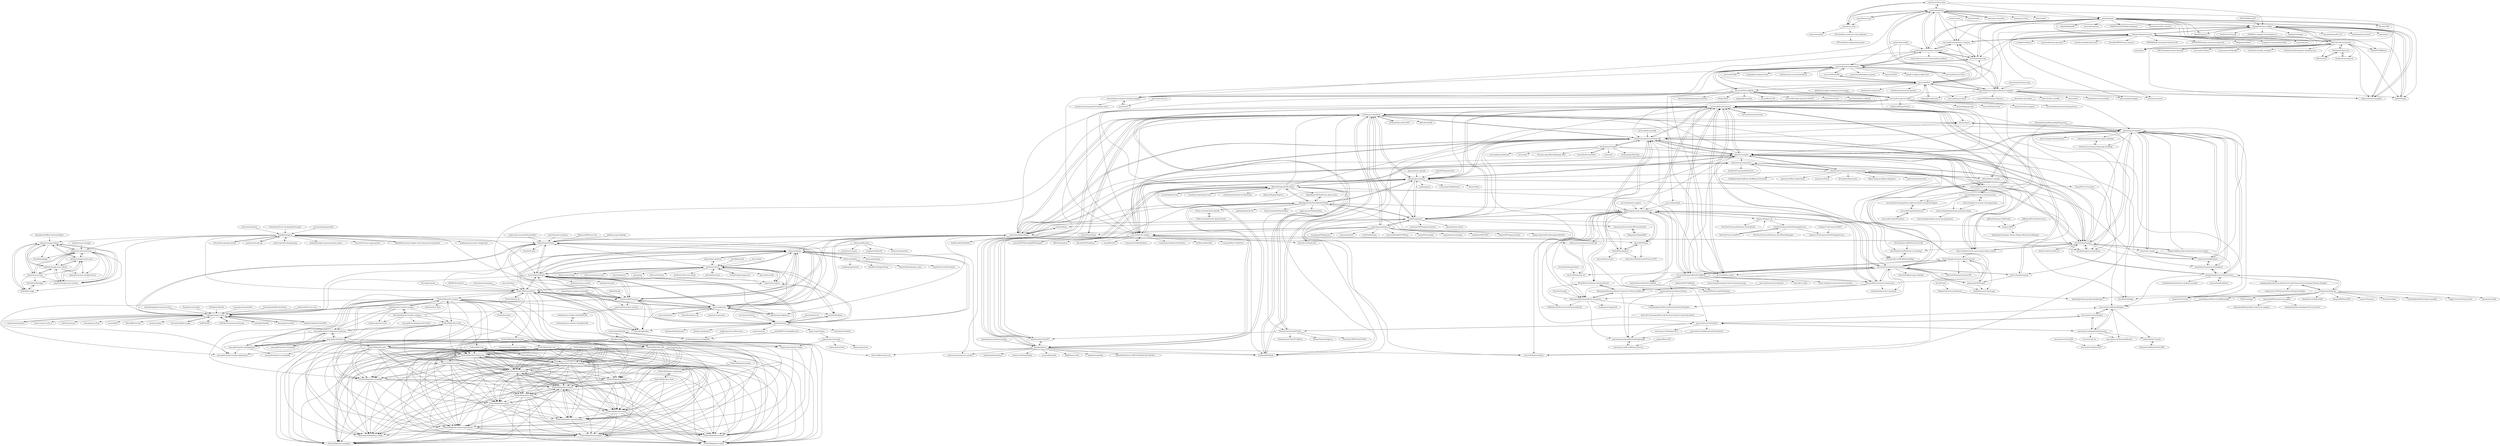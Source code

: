 digraph G {
"onnx/tensorflow-onnx" -> "onnx/onnxmltools" ["e"=1]
"onnx/tensorflow-onnx" -> "onnx/keras-onnx" ["e"=1]
"onnx/tensorflow-onnx" -> "ZhangGe6/onnx-modifier" ["e"=1]
"onnx/tensorflow-onnx" -> "onnx/optimizer" ["e"=1]
"onnx/keras-onnx" -> "onnx/onnxmltools"
"onnx/keras-onnx" -> "onnx/tensorflow-onnx" ["e"=1]
"onnx/keras-onnx" -> "ZFTurbo/Keras-inference-time-optimizer"
"onnx/keras-onnx" -> "onnx/onnx-docker"
"daquexian/onnx-simplifier" -> "onnx/optimizer" ["e"=1]
"daquexian/onnx-simplifier" -> "ZhangGe6/onnx-modifier" ["e"=1]
"SciSharp/TensorFlow.NET" -> "SciSharp/LLamaSharp" ["e"=1]
"onnx/tutorials" -> "onnx/onnxmltools" ["e"=1]
"dotnet/TorchSharp" -> "SciSharp/LLamaSharp" ["e"=1]
"onnx/sklearn-onnx" -> "onnx/onnxmltools" ["e"=1]
"onnx/sklearn-onnx" -> "onnx/keras-onnx" ["e"=1]
"project-alice-assistant/ProjectAlice" -> "NaomiProject/Naomi" ["e"=1]
"microsoft/DirectML" -> "microsoft/Olive" ["e"=1]
"microsoft/DirectML" -> "microsoft/onnxruntime-genai" ["e"=1]
"onnx/onnx-tensorflow" -> "onnx/onnxmltools" ["e"=1]
"henon/Python.Included" -> "tonybaloney/CSnakes" ["e"=1]
"SciSharp/BotSharp" -> "SciSharp/LLamaSharp" ["e"=1]
"SciSharp/BotSharp" -> "microsoft/kernel-memory" ["e"=1]
"SenparcCoreFramework/SCF" -> "SenparcCoreFramework/ScfPackageSources" ["e"=1]
"onnx/onnxmltools" -> "onnx/sklearn-onnx" ["e"=1]
"onnx/onnxmltools" -> "onnx/keras-onnx"
"onnx/onnxmltools" -> "onnx/tensorflow-onnx" ["e"=1]
"onnx/onnxmltools" -> "microsoft/onnxruntime-extensions"
"onnx/onnxmltools" -> "microsoft/onnxconverter-common"
"onnx/onnxmltools" -> "onnx/tutorials" ["e"=1]
"onnx/onnxmltools" -> "onnx/onnx-tensorflow" ["e"=1]
"onnx/onnxmltools" -> "onnx/optimizer"
"onnx/onnxmltools" -> "onnx/onnx-coreml" ["e"=1]
"onnx/onnxmltools" -> "microsoft/Olive"
"onnx/onnxmltools" -> "daquexian/onnx-simplifier" ["e"=1]
"onnx/onnxmltools" -> "microsoft/onnxruntime-inference-examples"
"onnx/onnxmltools" -> "microsoft/onnxruntime-training-examples"
"onnx/onnxmltools" -> "microsoft/onnxscript"
"onnx/onnxmltools" -> "dmlc/treelite" ["e"=1]
"microsoft/onnxconverter-common" -> "ThanatosShinji/onnx-tool"
"microsoft/onnxconverter-common" -> "microsoft/onnxscript"
"microsoft/onnxconverter-common" -> "microsoft/onnxruntime-extensions"
"ZFTurbo/Keras-inference-time-optimizer" -> "ZFTurbo/Keras-augmentation-layer"
"JeffreySu/WechatVideoCourse" -> "Senparc/DPB" ["e"=1]
"Senparc/DPB" -> "OpenSenparc/Senparc.Weixin.Plugins.WeixinTraceManager"
"prabhuignoto/vue-float-menu" -> "bcakmakoglu/revue-draggable" ["e"=1]
"OkGoDoIt/OpenAI-API-dotnet" -> "betalgo/openai"
"OkGoDoIt/OpenAI-API-dotnet" -> "RageAgainstThePixel/OpenAI-DotNet"
"OkGoDoIt/OpenAI-API-dotnet" -> "openai/openai-dotnet"
"OkGoDoIt/OpenAI-API-dotnet" -> "wieslawsoltes/ChatGPT" ["e"=1]
"OkGoDoIt/OpenAI-API-dotnet" -> "PawanOsman/ChatGPT.Net"
"OkGoDoIt/OpenAI-API-dotnet" -> "srcnalt/OpenAI-Unity" ["e"=1]
"OkGoDoIt/OpenAI-API-dotnet" -> "SciSharp/LLamaSharp"
"OkGoDoIt/OpenAI-API-dotnet" -> "hexthedev/OpenAi-Api-Unity" ["e"=1]
"OkGoDoIt/OpenAI-API-dotnet" -> "SciSharp/BotSharp" ["e"=1]
"OkGoDoIt/OpenAI-API-dotnet" -> "marcominerva/ChatGptNet"
"OkGoDoIt/OpenAI-API-dotnet" -> "modelcontextprotocol/csharp-sdk"
"OkGoDoIt/OpenAI-API-dotnet" -> "microsoft/kernel-memory"
"OkGoDoIt/OpenAI-API-dotnet" -> "stefanprodan/AspNetCoreRateLimit" ["e"=1]
"OkGoDoIt/OpenAI-API-dotnet" -> "MapsterMapper/Mapster" ["e"=1]
"OkGoDoIt/OpenAI-API-dotnet" -> "RageAgainstThePixel/com.openai.unity" ["e"=1]
"fugue-project/fugue" -> "fugue-project/tutorials" ["e"=1]
"pytorch/android-demo-app" -> "microsoft/onnxruntime-inference-examples" ["e"=1]
"PrefectHQ/server" -> "PrefectHQ/legacy-ui"
"PrefectHQ/server" -> "PrefectHQ/prefect-kubernetes"
"PrefectHQ/server" -> "PrefectHQ/prefect-collection-template"
"PrefectHQ/server" -> "PrefectHQ/prefect-dask"
"PrefectHQ/server" -> "PrefectHQ/prefect-databricks"
"microsoft/Olive" -> "microsoft/onnxruntime-genai"
"microsoft/Olive" -> "huggingface/optimum" ["e"=1]
"microsoft/Olive" -> "microsoft/onnxruntime-inference-examples"
"microsoft/Olive" -> "microsoft/DirectML" ["e"=1]
"microsoft/Olive" -> "microsoft/onnxscript"
"microsoft/Olive" -> "onnx/optimizer"
"microsoft/Olive" -> "microsoft/onnxruntime" ["e"=1]
"microsoft/Olive" -> "intel/neural-compressor" ["e"=1]
"microsoft/Olive" -> "daquexian/onnx-simplifier" ["e"=1]
"microsoft/Olive" -> "microsoft/onnxruntime-extensions"
"microsoft/Olive" -> "onnx/onnxmltools"
"microsoft/Olive" -> "microsoft/onnxruntime-training-examples"
"microsoft/Olive" -> "intel/intel-extension-for-pytorch" ["e"=1]
"microsoft/Olive" -> "microsoft/onnxconverter-common"
"microsoft/Olive" -> "microsoft/PhiCookBook"
"Talmaj/onnx2pytorch" -> "fumihwh/onnx-pytorch"
"Talmaj/onnx2pytorch" -> "BBuf/onnx2X"
"Talmaj/onnx2pytorch" -> "ENOT-AutoDL/onnx2torch"
"onnx/optimizer" -> "daquexian/onnx-simplifier" ["e"=1]
"onnx/optimizer" -> "onnx/onnx-mlir" ["e"=1]
"onnx/optimizer" -> "Tencent/TPAT" ["e"=1]
"onnx/optimizer" -> "microsoft/onnxscript"
"onnx/optimizer" -> "ZhangGe6/onnx-modifier"
"onnx/optimizer" -> "microsoft/onnxconverter-common"
"onnx/optimizer" -> "OpenPPL/ppl.nn" ["e"=1]
"onnx/optimizer" -> "pnnx/pnnx" ["e"=1]
"onnx/optimizer" -> "alibaba/BladeDISC" ["e"=1]
"onnx/optimizer" -> "microsoft/nnfusion" ["e"=1]
"onnx/optimizer" -> "OpenPPL/ppq" ["e"=1]
"onnx/optimizer" -> "NVIDIA/TensorRT-Model-Optimizer" ["e"=1]
"onnx/optimizer" -> "grimoire/torch2trt_dynamic" ["e"=1]
"onnx/optimizer" -> "microsoft/onnxruntime-extensions"
"onnx/optimizer" -> "ThanatosShinji/onnx-tool"
"NeuCharFramework/NcfPackageSources" -> "NeuCharFramework/NCF" ["e"=1]
"NeuCharFramework/NcfPackageSources" -> "NeuCharFramework/Senparc.Xncf.WeixinManager"
"NeuCharFramework/NcfPackageSources" -> "SenparcCoreFramework/ScfPackageSources"
"NeuCharFramework/NCF" -> "NeuCharFramework/NcfPackageSources" ["e"=1]
"NeuCharFramework/NCF" -> "Senparc/Senparc.AI" ["e"=1]
"PrefectHQ/legacy-ui" -> "PrefectHQ/server"
"PrefectHQ/legacy-ui" -> "PrefectHQ/prefect-collection-template"
"PrefectHQ/legacy-ui" -> "PrefectHQ/prefect-email"
"synesthesiam/voice2json" -> "NaomiProject/Naomi" ["e"=1]
"anish2690/vue-draggable-next" -> "bcakmakoglu/revue-draggable" ["e"=1]
"marcominerva/TinyHelpers" -> "marcominerva/MinimalHelpers"
"marcominerva/TinyHelpers" -> "marcominerva/SimpleAuthentication"
"marcominerva/TinyHelpers" -> "marcominerva/ChatGptNet"
"microsoft/onnxruntime-training-examples" -> "pytorch/ort"
"microsoft/onnxruntime-training-examples" -> "machine-learning-apps/ml-template-azure" ["e"=1]
"fugue-project/tutorials" -> "fugue-project/tune"
"fugue-project/tutorials" -> "fugue-project/prefect-fugue"
"fugue-project/tutorials" -> "fugue-project/triad"
"flavienbwk/prefect-docker-compose" -> "rpeden/prefect-docker-compose"
"flavienbwk/prefect-docker-compose" -> "anna-geller/dataflow-ops"
"flavienbwk/prefect-docker-compose" -> "fraibacas/prefect-orion"
"flavienbwk/prefect-docker-compose" -> "anna-geller/packaging-prefect-flows"
"flavienbwk/prefect-docker-compose" -> "PrefectHQ/prefect-recipes"
"flavienbwk/prefect-docker-compose" -> "PrefectHQ/server"
"flavienbwk/prefect-docker-compose" -> "PrefectHQ/prefect-helm"
"RageAgainstThePixel/OpenAI-DotNet" -> "OkGoDoIt/OpenAI-API-dotnet"
"RageAgainstThePixel/OpenAI-DotNet" -> "betalgo/openai"
"RageAgainstThePixel/OpenAI-DotNet" -> "openai/openai-dotnet"
"RageAgainstThePixel/OpenAI-DotNet" -> "RageAgainstThePixel/com.openai.unity" ["e"=1]
"RageAgainstThePixel/OpenAI-DotNet" -> "aiqinxuancai/TiktokenSharp" ["e"=1]
"RageAgainstThePixel/OpenAI-DotNet" -> "tryAGI/LangChain"
"RageAgainstThePixel/OpenAI-DotNet" -> "PawanOsman/ChatGPT.Net"
"RageAgainstThePixel/OpenAI-DotNet" -> "Cledev-Limited/Cledev.OpenAI"
"RageAgainstThePixel/OpenAI-DotNet" -> "wieslawsoltes/ChatGPT" ["e"=1]
"RageAgainstThePixel/OpenAI-DotNet" -> "jodendaal/OpenAI.Net"
"RageAgainstThePixel/OpenAI-DotNet" -> "SciSharp/LLamaSharp"
"RageAgainstThePixel/OpenAI-DotNet" -> "dmitry-brazhenko/SharpToken" ["e"=1]
"RageAgainstThePixel/OpenAI-DotNet" -> "awaescher/OllamaSharp"
"RageAgainstThePixel/OpenAI-DotNet" -> "geffzhang/awesome-semantickernel"
"RageAgainstThePixel/OpenAI-DotNet" -> "marcominerva/ChatGptNet"
"RageAgainstThePixel/com.openai.unity" -> "RageAgainstThePixel/OpenAI-DotNet" ["e"=1]
"wiz0u/WTelegramClient" -> "openai/openai-dotnet" ["e"=1]
"microsoft/onnxruntime-inference-examples" -> "microsoft/onnxruntime-extensions"
"microsoft/onnxruntime-inference-examples" -> "microsoft/onnxruntime" ["e"=1]
"microsoft/onnxruntime-inference-examples" -> "daquexian/onnx-simplifier" ["e"=1]
"microsoft/onnxruntime-inference-examples" -> "microsoft/Olive"
"microsoft/onnxruntime-inference-examples" -> "microsoft/onnxruntime-genai"
"microsoft/onnxruntime-inference-examples" -> "itsnine/yolov5-onnxruntime" ["e"=1]
"microsoft/onnxruntime-inference-examples" -> "microsoft/onnxruntime-training-examples"
"microsoft/onnxruntime-inference-examples" -> "ZhangGe6/onnx-modifier"
"microsoft/onnxruntime-inference-examples" -> "leimao/ONNX-Runtime-Inference" ["e"=1]
"microsoft/onnxruntime-inference-examples" -> "xlite-dev/lite.ai.toolkit" ["e"=1]
"microsoft/onnxruntime-inference-examples" -> "onnx/models" ["e"=1]
"microsoft/onnxruntime-inference-examples" -> "onnx/onnx-tensorrt" ["e"=1]
"microsoft/onnxruntime-inference-examples" -> "open-mmlab/mmdeploy" ["e"=1]
"microsoft/onnxruntime-inference-examples" -> "OpenPPL/ppq" ["e"=1]
"microsoft/onnxruntime-inference-examples" -> "huggingface/optimum" ["e"=1]
"tolgee/tolgee-platform" -> "devflowinc/trieve" ["e"=1]
"tolgee/tolgee-platform" -> "kitops-ml/kitops" ["e"=1]
"tolgee/tolgee-platform" -> "StarmoonAI/Starmoon" ["e"=1]
"searxng/searxng-docker" -> "yokingma/search_with_ai" ["e"=1]
"zetane/viewer" -> "ZhangGe6/onnx-modifier" ["e"=1]
"zetane/viewer" -> "microsoft/onnxconverter-common" ["e"=1]
"mosecorg/mosec" -> "NaomiProject/Naomi"
"mosecorg/mosec" -> "StarmoonAI/Starmoon"
"mosecorg/mosec" -> "kitops-ml/kitops"
"mosecorg/mosec" -> "tensorlakeai/indexify"
"mosecorg/mosec" -> "awaescher/OllamaSharp"
"mosecorg/mosec" -> "dstackai/dstack"
"mosecorg/mosec" -> "PrefectHQ/ControlFlow"
"mosecorg/mosec" -> "JuliaDynamics/Agents.jl" ["e"=1]
"mosecorg/mosec" -> "yokingma/search_with_ai"
"mosecorg/mosec" -> "tensorchord/envd" ["e"=1]
"mosecorg/mosec" -> "michaelfeil/infinity" ["e"=1]
"mosecorg/mosec" -> "devflowinc/trieve"
"mosecorg/mosec" -> "KruxAI/ragbuilder" ["e"=1]
"mosecorg/mosec" -> "David-Kunz/gen.nvim" ["e"=1]
"mosecorg/mosec" -> "speaches-ai/speaches" ["e"=1]
"DamianEdwards/MinimalApiPlayground" -> "dotnet/aspire-samples" ["e"=1]
"DamianEdwards/MinimalApiPlayground" -> "davidfowl/aspire-ai-chat-demo" ["e"=1]
"huggingface/optimum" -> "microsoft/Olive" ["e"=1]
"hexthedev/OpenAi-Api-Unity" -> "OkGoDoIt/OpenAI-API-dotnet" ["e"=1]
"BBuf/onnx2X" -> "Talmaj/onnx2pytorch"
"microsoft/onnxruntime-extensions" -> "microsoft/onnxscript"
"microsoft/onnxruntime-extensions" -> "microsoft/onnxruntime-genai"
"microsoft/onnxruntime-extensions" -> "microsoft/onnxruntime-inference-examples"
"microsoft/onnxruntime-extensions" -> "microsoft/onnxconverter-common"
"microsoft/onnxruntime-extensions" -> "onnx/onnxmltools"
"microsoft/onnxruntime-extensions" -> "microsoft/onnxruntime-training-examples"
"microsoft/onnxruntime-extensions" -> "triton-inference-server/onnxruntime_backend" ["e"=1]
"microsoft/onnxruntime-extensions" -> "onnx/optimizer"
"fumihwh/onnx-pytorch" -> "Talmaj/onnx2pytorch"
"bcakmakoglu/revue-draggable" -> "carlosjorger/fluid-dnd"
"pytorch/ort" -> "microsoft/onnxruntime-training-examples"
"dotnet/blazor-samples" -> "dotnet/aspire-samples" ["e"=1]
"dotnet/blazor-samples" -> "dotnet-smartcomponents/smartcomponents" ["e"=1]
"Melissa-AI/Melissa-Core" -> "NaomiProject/Naomi" ["e"=1]
"openai/openai-openapi" -> "openai/openai-dotnet" ["e"=1]
"dstackai/dstack" -> "StarmoonAI/Starmoon"
"dstackai/dstack" -> "zenml-io/zenml" ["e"=1]
"dstackai/dstack" -> "mosecorg/mosec"
"dstackai/dstack" -> "michaelfeil/infinity" ["e"=1]
"dstackai/dstack" -> "tensorlakeai/indexify"
"dstackai/dstack" -> "KruxAI/ragbuilder" ["e"=1]
"dstackai/dstack" -> "NaomiProject/Naomi"
"dstackai/dstack" -> "PrefectHQ/ControlFlow"
"dstackai/dstack" -> "kitops-ml/kitops"
"dstackai/dstack" -> "evidentlyai/evidently" ["e"=1]
"dstackai/dstack" -> "deepchecks/deepchecks" ["e"=1]
"dstackai/dstack" -> "topoteretes/cognee" ["e"=1]
"dstackai/dstack" -> "fugue-project/fugue" ["e"=1]
"dstackai/dstack" -> "skypilot-org/skypilot" ["e"=1]
"dstackai/dstack" -> "devflowinc/trieve"
"openai/openai-quickstart-python" -> "betalgo/openai" ["e"=1]
"pytorch/torcharrow" -> "pytorch/ort" ["e"=1]
"blueagler/QuillBot-Premium-Helper" -> "adamlui/chatgpt-infinity" ["e"=1]
"tensorchord/envd" -> "mosecorg/mosec" ["e"=1]
"OML-Team/open-metric-learning" -> "ENOT-AutoDL/onnx2torch" ["e"=1]
"PrefectHQ/prefect-recipes" -> "anna-geller/dataflow-ops"
"PrefectHQ/prefect-recipes" -> "PrefectHQ/prefect-aws"
"PrefectHQ/prefect-recipes" -> "PrefectHQ/prefect-collection-template"
"PrefectHQ/prefect-recipes" -> "Pocket/data-flows"
"PrefectHQ/prefect-recipes" -> "PrefectHQ/prefect-kubernetes"
"PrefectHQ/prefect-recipes" -> "anna-geller/prefect-deployment-patterns"
"PrefectHQ/prefect-recipes" -> "anna-geller/prefect-dataplatform"
"PrefectHQ/prefect-recipes" -> "PrefectHQ/prefect-helm"
"PrefectHQ/prefect-recipes" -> "fugue-project/prefect-fugue"
"PrefectHQ/prefect-recipes" -> "PrefectHQ/prefect-dbt"
"PrefectHQ/prefect-recipes" -> "PrefectHQ/prefect-databricks"
"PrefectHQ/prefect-recipes" -> "anna-geller/prefect-docker-deployment"
"PrefectHQ/prefect-recipes" -> "radbrt/prefect_flows"
"PrefectHQ/prefect-recipes" -> "PrefectHQ/prefect-docker"
"PrefectHQ/prefect-recipes" -> "rpeden/prefect-docker-compose"
"ZhangGe6/onnx-modifier" -> "OpenPPL/ppq" ["e"=1]
"ZhangGe6/onnx-modifier" -> "daquexian/onnx-simplifier" ["e"=1]
"ZhangGe6/onnx-modifier" -> "ThanatosShinji/onnx-tool"
"ZhangGe6/onnx-modifier" -> "NVIDIA/trt-samples-for-hackathon-cn" ["e"=1]
"ZhangGe6/onnx-modifier" -> "ModelTC/MQBench" ["e"=1]
"ZhangGe6/onnx-modifier" -> "open-mmlab/mmdeploy" ["e"=1]
"ZhangGe6/onnx-modifier" -> "nndeploy/nndeploy" ["e"=1]
"ZhangGe6/onnx-modifier" -> "shouxieai/tensorRT_Pro" ["e"=1]
"ZhangGe6/onnx-modifier" -> "OpenPPL/ppl.nn" ["e"=1]
"ZhangGe6/onnx-modifier" -> "zerollzeng/tiny-tensorrt" ["e"=1]
"ZhangGe6/onnx-modifier" -> "ENOT-AutoDL/onnx2torch"
"ZhangGe6/onnx-modifier" -> "onnx/onnx-tensorrt" ["e"=1]
"ZhangGe6/onnx-modifier" -> "quic/aimet" ["e"=1]
"ZhangGe6/onnx-modifier" -> "pnnx/pnnx" ["e"=1]
"ZhangGe6/onnx-modifier" -> "VainF/Torch-Pruning" ["e"=1]
"ENOT-AutoDL/onnx2torch" -> "Talmaj/onnx2pytorch"
"ENOT-AutoDL/onnx2torch" -> "ZhangGe6/onnx-modifier"
"ENOT-AutoDL/onnx2torch" -> "ThanatosShinji/onnx-tool"
"ENOT-AutoDL/onnx2torch" -> "ModelTC/MQBench" ["e"=1]
"ENOT-AutoDL/onnx2torch" -> "fumihwh/onnx-pytorch"
"ENOT-AutoDL/onnx2torch" -> "OML-Team/open-metric-learning" ["e"=1]
"ENOT-AutoDL/onnx2torch" -> "daquexian/onnx-simplifier" ["e"=1]
"ENOT-AutoDL/onnx2torch" -> "pnnx/pnnx" ["e"=1]
"ENOT-AutoDL/onnx2torch" -> "OpenPPL/ppq" ["e"=1]
"ENOT-AutoDL/onnx2torch" -> "microsoft/nn-Meter" ["e"=1]
"ENOT-AutoDL/onnx2torch" -> "senysenyseny16/prokki"
"ENOT-AutoDL/onnx2torch" -> "BBuf/onnx2X"
"ENOT-AutoDL/onnx2torch" -> "zchrissirhcz/cmake_examples" ["e"=1]
"ENOT-AutoDL/onnx2torch" -> "onnx/optimizer"
"ENOT-AutoDL/onnx2torch" -> "FeiGeChuanShu/segment-anything-ncnn" ["e"=1]
"Azure/data-api-builder" -> "dotnet/aspire-samples" ["e"=1]
"Azure/data-api-builder" -> "microsoft/kernel-memory" ["e"=1]
"betalgo/openai" -> "OkGoDoIt/OpenAI-API-dotnet"
"betalgo/openai" -> "RageAgainstThePixel/OpenAI-DotNet"
"betalgo/openai" -> "openai/openai-dotnet"
"betalgo/openai" -> "SciSharp/LLamaSharp"
"betalgo/openai" -> "wieslawsoltes/ChatGPT" ["e"=1]
"betalgo/openai" -> "elsa-workflows/elsa-core" ["e"=1]
"betalgo/openai" -> "SciSharp/BotSharp" ["e"=1]
"betalgo/openai" -> "fudiwei/DotNetCore.SKIT.FlurlHttpClient.Wechat" ["e"=1]
"betalgo/openai" -> "radzenhq/radzen-blazor" ["e"=1]
"betalgo/openai" -> "dotnetcore/DotnetSpider" ["e"=1]
"betalgo/openai" -> "essensoft/paylinks" ["e"=1]
"betalgo/openai" -> "ldqk/Masuit.Tools" ["e"=1]
"betalgo/openai" -> "spectreconsole/spectre.console" ["e"=1]
"betalgo/openai" -> "abpframework/abp" ["e"=1]
"betalgo/openai" -> "microsoft/fluentui-blazor" ["e"=1]
"PrefectHQ/prefect-shell" -> "PrefectHQ/prefect-postgres"
"PrefectHQ/prefect-shell" -> "PrefectHQ/prefect-airbyte"
"PrefectHQ/prefect-shell" -> "PrefectHQ/prefect-openmetadata"
"PrefectHQ/prefect-shell" -> "PrefectHQ/prefect-email"
"PrefectHQ/prefect-shell" -> "PrefectHQ/prefect-twilio"
"PrefectHQ/prefect-shell" -> "PrefectHQ/prefect-sendgrid"
"PrefectHQ/prefect-shell" -> "PrefectHQ/prefect-great-expectations"
"PrefectHQ/prefect-shell" -> "PrefectHQ/prefect-twitter"
"PrefectHQ/prefect-shell" -> "PrefectHQ/prefect-databricks"
"PrefectHQ/prefect-shell" -> "AlessandroLollo/prefect-cubejs"
"PrefectHQ/prefect-shell" -> "PrefectHQ/prefect-azure"
"microsoft/onnxscript" -> "microsoft/onnxruntime-extensions"
"microsoft/onnxscript" -> "onnx/optimizer"
"microsoft/onnxscript" -> "microsoft/onnxruntime-genai"
"microsoft/onnxscript" -> "microsoft/onnxconverter-common"
"run-house/runhouse" -> "dstackai/dstack" ["e"=1]
"OpenPPL/ppq" -> "ZhangGe6/onnx-modifier" ["e"=1]
"NikiforovAll/keycloak-authorization-services-dotnet" -> "dotnet/eShopSupport" ["e"=1]
"NikiforovAll/keycloak-authorization-services-dotnet" -> "thangchung/practical-dotnet-aspire" ["e"=1]
"NikiforovAll/keycloak-authorization-services-dotnet" -> "dotnet/aspire-samples" ["e"=1]
"marcominerva/SimpleAuthentication" -> "marcominerva/MinimalHelpers"
"marcominerva/SimpleAuthentication" -> "andreadottor/Umarell"
"marcominerva/SimpleAuthentication" -> "marcominerva/OperationResults"
"marcominerva/SimpleAuthentication" -> "marcominerva/ChatGptNet"
"marcominerva/SimpleAuthentication" -> "marcominerva/TinyHelpers"
"marcominerva/SimpleAuthentication" -> "ose-net/yesql.net" ["e"=1]
"PrefectHQ/prefect-ray" -> "PrefectHQ/prefect-postgres"
"PrefectHQ/prefect-ray" -> "PrefectHQ/prefect-twilio"
"PrefectHQ/prefect-ray" -> "PrefectHQ/prefect-sendgrid"
"PrefectHQ/prefect-ray" -> "PrefectHQ/prefect-great-expectations"
"PrefectHQ/prefect-ray" -> "PrefectHQ/prefect-twitter"
"PrefectHQ/prefect-ray" -> "AlessandroLollo/prefect-cubejs"
"PrefectHQ/prefect-ray" -> "PrefectHQ/prefect-airbyte"
"PrefectHQ/prefect-ray" -> "PrefectHQ/prefect-azure"
"PrefectHQ/prefect-ray" -> "PrefectHQ/prefect-snowflake"
"PrefectHQ/prefect-ray" -> "PrefectHQ/prefect-email"
"PrefectHQ/prefect-ray" -> "PrefectHQ/prefect-github"
"PrefectHQ/prefect-ray" -> "PrefectHQ/prefect-openmetadata"
"PrefectHQ/prefect-ray" -> "PrefectHQ/prefect-databricks"
"PrefectHQ/prefect-ray" -> "PrefectHQ/prefect-kubernetes"
"PrefectHQ/prefect-ray" -> "PrefectHQ/prefect-dask"
"SteveSandersonMS/dotnet-wasi-sdk" -> "SteveSandersonMS/dotnet-ai-workshop" ["e"=1]
"Tencent/TPAT" -> "onnx/optimizer" ["e"=1]
"PrefectHQ/prefect-dask" -> "PrefectHQ/prefect-twitter"
"PrefectHQ/prefect-dask" -> "PrefectHQ/prefect-postgres"
"PrefectHQ/prefect-dask" -> "PrefectHQ/prefect-great-expectations"
"PrefectHQ/prefect-dask" -> "PrefectHQ/prefect-twilio"
"PrefectHQ/prefect-dask" -> "PrefectHQ/prefect-sendgrid"
"PrefectHQ/prefect-dask" -> "PrefectHQ/prefect-databricks"
"PrefectHQ/prefect-dask" -> "PrefectHQ/prefect-airbyte"
"PrefectHQ/prefect-dask" -> "PrefectHQ/prefect-email"
"PrefectHQ/prefect-dask" -> "PrefectHQ/prefect-azure"
"PrefectHQ/prefect-dask" -> "AlessandroLollo/prefect-cubejs"
"PrefectHQ/prefect-dask" -> "PrefectHQ/prefect-github"
"PrefectHQ/prefect-dask" -> "PrefectHQ/prefect-openmetadata"
"PrefectHQ/prefect-dask" -> "PrefectHQ/prefect-ray"
"PrefectHQ/prefect-dask" -> "PrefectHQ/prefect-snowflake"
"PrefectHQ/prefect-dask" -> "PrefectHQ/prefect-shell"
"PrefectHQ/prefect-aws" -> "PrefectHQ/prefect-airbyte"
"PrefectHQ/prefect-aws" -> "PrefectHQ/prefect-email"
"PrefectHQ/prefect-aws" -> "PrefectHQ/prefect-postgres"
"PrefectHQ/prefect-aws" -> "PrefectHQ/prefect-sendgrid"
"PrefectHQ/prefect-aws" -> "PrefectHQ/prefect-collection-template"
"PrefectHQ/prefect-aws" -> "PrefectHQ/prefect-snowflake"
"PrefectHQ/prefect-aws" -> "PrefectHQ/prefect-shell"
"PrefectHQ/prefect-aws" -> "PrefectHQ/prefect-databricks"
"PrefectHQ/prefect-aws" -> "PrefectHQ/prefect-great-expectations"
"PrefectHQ/prefect-aws" -> "PrefectHQ/prefect-twilio"
"PrefectHQ/prefect-aws" -> "PrefectHQ/prefect-azure"
"PrefectHQ/prefect-aws" -> "PrefectHQ/prefect-twitter"
"PrefectHQ/prefect-aws" -> "PrefectHQ/prefect-kubernetes"
"PrefectHQ/prefect-aws" -> "PrefectHQ/prefect-openmetadata"
"PrefectHQ/prefect-aws" -> "AlessandroLollo/prefect-cubejs"
"PrefectHQ/prefect-collection-template" -> "PrefectHQ/prefect-postgres"
"PrefectHQ/prefect-collection-template" -> "PrefectHQ/prefect-sendgrid"
"PrefectHQ/prefect-collection-template" -> "PrefectHQ/prefect-great-expectations"
"PrefectHQ/prefect-collection-template" -> "PrefectHQ/prefect-airbyte"
"PrefectHQ/prefect-collection-template" -> "PrefectHQ/prefect-databricks"
"PrefectHQ/prefect-collection-template" -> "PrefectHQ/prefect-twilio"
"PrefectHQ/prefect-collection-template" -> "PrefectHQ/prefect-email"
"PrefectHQ/prefect-collection-template" -> "PrefectHQ/prefect-twitter"
"PrefectHQ/prefect-collection-template" -> "PrefectHQ/prefect-openmetadata"
"PrefectHQ/prefect-collection-template" -> "PrefectHQ/prefect-azure"
"PrefectHQ/prefect-collection-template" -> "AlessandroLollo/prefect-cubejs"
"PrefectHQ/prefect-collection-template" -> "PrefectHQ/prefect-kubernetes"
"PrefectHQ/prefect-collection-template" -> "PrefectHQ/prefect-snowflake"
"PrefectHQ/prefect-collection-template" -> "PrefectHQ/prefect-shell"
"PrefectHQ/prefect-collection-template" -> "PrefectHQ/prefect-github"
"PrefectHQ/prefect-azure" -> "PrefectHQ/prefect-postgres"
"PrefectHQ/prefect-azure" -> "PrefectHQ/prefect-great-expectations"
"PrefectHQ/prefect-azure" -> "AlessandroLollo/prefect-cubejs"
"PrefectHQ/prefect-azure" -> "PrefectHQ/prefect-twilio"
"PrefectHQ/prefect-azure" -> "PrefectHQ/prefect-sendgrid"
"PrefectHQ/prefect-azure" -> "PrefectHQ/prefect-twitter"
"PrefectHQ/prefect-azure" -> "PrefectHQ/prefect-airbyte"
"PrefectHQ/prefect-azure" -> "PrefectHQ/prefect-openmetadata"
"PrefectHQ/prefect-azure" -> "PrefectHQ/prefect-email"
"PrefectHQ/prefect-slack" -> "PrefectHQ/prefect-sqlalchemy"
"PrefectHQ/prefect-slack" -> "PrefectHQ/prefect-email"
"PrefectHQ/prefect-slack" -> "PrefectHQ/prefect-postgres"
"PrefectHQ/prefect-slack" -> "PrefectHQ/prefect-airbyte"
"PrefectHQ/prefect-email" -> "PrefectHQ/prefect-twilio"
"PrefectHQ/prefect-email" -> "PrefectHQ/prefect-postgres"
"PrefectHQ/prefect-email" -> "PrefectHQ/prefect-airbyte"
"PrefectHQ/prefect-email" -> "PrefectHQ/prefect-sendgrid"
"PrefectHQ/prefect-email" -> "PrefectHQ/prefect-twitter"
"PrefectHQ/prefect-email" -> "PrefectHQ/prefect-great-expectations"
"PrefectHQ/prefect-email" -> "AlessandroLollo/prefect-cubejs"
"PrefectHQ/prefect-email" -> "PrefectHQ/prefect-openmetadata"
"PrefectHQ/prefect-email" -> "PrefectHQ/prefect-databricks"
"PrefectHQ/prefect-gcp" -> "PrefectHQ/prefect-postgres"
"PrefectHQ/prefect-gcp" -> "PrefectHQ/prefect-airbyte"
"PrefectHQ/prefect-gcp" -> "PrefectHQ/prefect-twitter"
"PrefectHQ/prefect-gcp" -> "PrefectHQ/prefect-twilio"
"PrefectHQ/prefect-gcp" -> "PrefectHQ/prefect-sendgrid"
"PrefectHQ/prefect-gcp" -> "PrefectHQ/prefect-email"
"PrefectHQ/prefect-gcp" -> "AlessandroLollo/prefect-cubejs"
"PrefectHQ/prefect-gcp" -> "PrefectHQ/prefect-databricks"
"PrefectHQ/prefect-gcp" -> "PrefectHQ/prefect-great-expectations"
"PrefectHQ/prefect-gcp" -> "PrefectHQ/prefect-openmetadata"
"PrefectHQ/prefect-gcp" -> "PrefectHQ/prefect-azure"
"PrefectHQ/prefect-gcp" -> "PrefectHQ/prefect-kubernetes"
"PrefectHQ/prefect-gcp" -> "PrefectHQ/prefect-snowflake"
"PrefectHQ/prefect-gcp" -> "PrefectHQ/prefect-github"
"PrefectHQ/prefect-gcp" -> "PrefectHQ/prefect-shell"
"PrefectHQ/prefect-airbyte" -> "PrefectHQ/prefect-postgres"
"PrefectHQ/prefect-airbyte" -> "PrefectHQ/prefect-email"
"PrefectHQ/prefect-airbyte" -> "PrefectHQ/prefect-twilio"
"PrefectHQ/prefect-airbyte" -> "PrefectHQ/prefect-sendgrid"
"PrefectHQ/prefect-airbyte" -> "PrefectHQ/prefect-openmetadata"
"PrefectHQ/prefect-airbyte" -> "PrefectHQ/prefect-twitter"
"PrefectHQ/prefect-airbyte" -> "PrefectHQ/prefect-great-expectations"
"PrefectHQ/prefect-airbyte" -> "AlessandroLollo/prefect-cubejs"
"PrefectHQ/prefect-airbyte" -> "PrefectHQ/prefect-azure"
"PrefectHQ/prefect-airbyte" -> "PrefectHQ/prefect-shell"
"PrefectHQ/prefect-airbyte" -> "PrefectHQ/prefect-databricks"
"PrefectHQ/prefect-great-expectations" -> "PrefectHQ/prefect-postgres"
"PrefectHQ/prefect-great-expectations" -> "PrefectHQ/prefect-twitter"
"PrefectHQ/prefect-great-expectations" -> "AlessandroLollo/prefect-cubejs"
"PrefectHQ/prefect-great-expectations" -> "PrefectHQ/prefect-twilio"
"PrefectHQ/prefect-great-expectations" -> "PrefectHQ/prefect-sendgrid"
"PrefectHQ/prefect-github" -> "PrefectHQ/prefect-twitter"
"PrefectHQ/prefect-github" -> "PrefectHQ/prefect-great-expectations"
"PrefectHQ/prefect-github" -> "AlessandroLollo/prefect-cubejs"
"PrefectHQ/prefect-github" -> "PrefectHQ/prefect-postgres"
"PrefectHQ/prefect-github" -> "PrefectHQ/prefect-twilio"
"PrefectHQ/prefect-github" -> "PrefectHQ/prefect-sendgrid"
"PrefectHQ/prefect-snowflake" -> "PrefectHQ/prefect-twitter"
"PrefectHQ/prefect-snowflake" -> "PrefectHQ/prefect-postgres"
"PrefectHQ/prefect-snowflake" -> "PrefectHQ/prefect-twilio"
"PrefectHQ/prefect-snowflake" -> "PrefectHQ/prefect-sendgrid"
"PrefectHQ/prefect-snowflake" -> "PrefectHQ/prefect-great-expectations"
"PrefectHQ/prefect-snowflake" -> "PrefectHQ/prefect-airbyte"
"PrefectHQ/prefect-snowflake" -> "AlessandroLollo/prefect-cubejs"
"PrefectHQ/prefect-postgres" -> "PrefectHQ/prefect-twilio"
"PrefectHQ/prefect-postgres" -> "PrefectHQ/prefect-sendgrid"
"PrefectHQ/prefect-sqlalchemy" -> "PrefectHQ/prefect-slack"
"PrefectHQ/prefect-kubernetes" -> "PrefectHQ/prefect-postgres"
"PrefectHQ/prefect-kubernetes" -> "AlessandroLollo/prefect-cubejs"
"PrefectHQ/prefect-kubernetes" -> "PrefectHQ/prefect-twilio"
"PrefectHQ/prefect-kubernetes" -> "PrefectHQ/prefect-sendgrid"
"PrefectHQ/prefect-kubernetes" -> "PrefectHQ/prefect-twitter"
"PrefectHQ/prefect-kubernetes" -> "PrefectHQ/prefect-airbyte"
"PrefectHQ/prefect-kubernetes" -> "PrefectHQ/prefect-databricks"
"PrefectHQ/prefect-kubernetes" -> "PrefectHQ/prefect-openmetadata"
"PrefectHQ/prefect-kubernetes" -> "PrefectHQ/prefect-great-expectations"
"PrefectHQ/prefect-kubernetes" -> "PrefectHQ/prefect-email"
"PrefectHQ/prefect-kubernetes" -> "PrefectHQ/prefect-github"
"PrefectHQ/prefect-kubernetes" -> "PrefectHQ/prefect-azure"
"PrefectHQ/prefect-kubernetes" -> "PrefectHQ/prefect-snowflake"
"PrefectHQ/prefect-kubernetes" -> "PrefectHQ/prefect-collection-template"
"PrefectHQ/prefect-kubernetes" -> "PrefectHQ/prefect-shell"
"PrefectHQ/prefect-dbt" -> "PrefectHQ/prefect-email"
"PrefectHQ/prefect-dbt" -> "PrefectHQ/prefect-postgres"
"PrefectHQ/prefect-dbt" -> "PrefectHQ/prefect-databricks"
"PrefectHQ/prefect-dbt" -> "PrefectHQ/prefect-airbyte"
"PrefectHQ/prefect-dbt" -> "PrefectHQ/prefect-openmetadata"
"PrefectHQ/prefect-dbt" -> "PrefectHQ/prefect-snowflake"
"PrefectHQ/prefect-dbt" -> "PrefectHQ/prefect-shell"
"PrefectHQ/prefect-dbt" -> "PrefectHQ/prefect-great-expectations"
"PrefectHQ/prefect-dbt" -> "PrefectHQ/prefect-twitter"
"PrefectHQ/prefect-dbt" -> "PrefectHQ/prefect-twilio"
"PrefectHQ/prefect-dbt" -> "PrefectHQ/prefect-sendgrid"
"PrefectHQ/prefect-dbt" -> "PrefectHQ/prefect-azure"
"PrefectHQ/prefect-dbt" -> "PrefectHQ/prefect-collection-template"
"PrefectHQ/prefect-dbt" -> "PrefectHQ/prefect-kubernetes"
"PrefectHQ/prefect-dbt" -> "PrefectHQ/prefect-github"
"PrefectHQ/prefect-openmetadata" -> "PrefectHQ/prefect-postgres"
"PrefectHQ/prefect-openmetadata" -> "PrefectHQ/prefect-airbyte"
"PrefectHQ/prefect-openmetadata" -> "PrefectHQ/prefect-great-expectations"
"Pocket/data-flows" -> "PrefectHQ/prefect-collection-template"
"blazordevita/BlazorDevIta.ERP" -> "andreadottor/Umarell"
"andreadottor/Umarell" -> "blazordevita/BlazorDevIta.ERP"
"marcominerva/MinimalHelpers" -> "marcominerva/OperationResults"
"marcominerva/MinimalHelpers" -> "marcominerva/SimpleAuthentication"
"marcominerva/MinimalHelpers" -> "marcominerva/TinyHelpers"
"marcominerva/MinimalHelpers" -> "andreadottor/Umarell"
"srcnalt/OpenAI-Unity" -> "OkGoDoIt/OpenAI-API-dotnet" ["e"=1]
"wieslawsoltes/ChatGPT" -> "OkGoDoIt/OpenAI-API-dotnet" ["e"=1]
"wieslawsoltes/ChatGPT" -> "betalgo/openai" ["e"=1]
"wieslawsoltes/ChatGPT" -> "SciSharp/LLamaSharp" ["e"=1]
"tailcallhq/tailcall" -> "devflowinc/trieve" ["e"=1]
"sandrohanea/whisper.net" -> "SciSharp/LLamaSharp"
"sandrohanea/whisper.net" -> "sandrohanea/echosharp"
"sandrohanea/whisper.net" -> "sdcb/OpenVINO.NET" ["e"=1]
"sandrohanea/whisper.net" -> "dotnet/TorchSharp" ["e"=1]
"sandrohanea/whisper.net" -> "tryAGI/LangChain"
"sandrohanea/whisper.net" -> "Ruslan-B/FFmpeg.AutoGen" ["e"=1]
"sandrohanea/whisper.net" -> "takuya-takeuchi/FaceRecognitionDotNet" ["e"=1]
"sandrohanea/whisper.net" -> "microsoft/ai-dev-gallery"
"sandrohanea/whisper.net" -> "rosenbjerg/FFMpegCore" ["e"=1]
"sandrohanea/whisper.net" -> "awaescher/OllamaSharp"
"sandrohanea/whisper.net" -> "chinware/AtomUI" ["e"=1]
"sandrohanea/whisper.net" -> "sdcb/PaddleSharp" ["e"=1]
"sandrohanea/whisper.net" -> "feiyun0112/Gradio.Net" ["e"=1]
"sandrohanea/whisper.net" -> "raoyutian/PaddleOCRSharp" ["e"=1]
"sandrohanea/whisper.net" -> "bezzad/Downloader" ["e"=1]
"basetenlabs/truss" -> "dstackai/dstack" ["e"=1]
"PINTO0309/onnx2tf" -> "ZhangGe6/onnx-modifier" ["e"=1]
"rpeden/prefect-docker-compose" -> "flavienbwk/prefect-docker-compose"
"rpeden/prefect-docker-compose" -> "fraibacas/prefect-orion"
"rpeden/prefect-docker-compose" -> "PrefectHQ/prefect-recipes"
"rpeden/prefect-docker-compose" -> "anna-geller/prefect-deployment-patterns"
"rpeden/prefect-docker-compose" -> "anna-geller/prefect-dataplatform"
"rpeden/prefect-docker-compose" -> "anna-geller/prefect-docker-deployment"
"rpeden/prefect-docker-compose" -> "PrefectHQ/prefect-helm"
"PawanOsman/ChatGPT.Net" -> "PawanOsman/ChatGPT-Official" ["e"=1]
"PawanOsman/ChatGPT.Net" -> "marcominerva/ChatGptNet"
"PawanOsman/ChatGPT.Net" -> "OkGoDoIt/OpenAI-API-dotnet"
"PawanOsman/ChatGPT.Net" -> "PawanOsman/chatgpt-io" ["e"=1]
"PawanOsman/ChatGPT.Net" -> "BruceQiu1996/NChatGPTRev"
"PawanOsman/ChatGPT.Net" -> "wieslawsoltes/ChatGPT" ["e"=1]
"ThanatosShinji/onnx-tool" -> "ZhangGe6/onnx-modifier"
"ThanatosShinji/onnx-tool" -> "microsoft/onnxconverter-common"
"ThanatosShinji/onnx-tool" -> "PINTO0309/simple-onnx-processing-tools" ["e"=1]
"ThanatosShinji/onnx-tool" -> "MegEngine/MegCC" ["e"=1]
"ThanatosShinji/onnx-tool" -> "tsingmicro-toolchain/OnnxSlim" ["e"=1]
"ThanatosShinji/onnx-tool" -> "ENOT-AutoDL/onnx2torch"
"ThanatosShinji/onnx-tool" -> "scailable/sclblonnx"
"ThanatosShinji/onnx-tool" -> "OpenPPL/ppq" ["e"=1]
"ThanatosShinji/onnx-tool" -> "onnx/onnx-mlir" ["e"=1]
"ThanatosShinji/onnx-tool" -> "gmalivenko/onnx-opcounter"
"ThanatosShinji/onnx-tool" -> "saurabh-shandilya/onnx-utils"
"ThanatosShinji/onnx-tool" -> "DerryHub/BEVFormer_tensorrt" ["e"=1]
"ThanatosShinji/onnx-tool" -> "microsoft/onnxscript"
"ThanatosShinji/onnx-tool" -> "NVIDIA/Deep-Learning-Accelerator-SW" ["e"=1]
"ThanatosShinji/onnx-tool" -> "onnx/optimizer"
"PrefectHQ/prefect-databricks" -> "PrefectHQ/prefect-postgres"
"PrefectHQ/prefect-databricks" -> "PrefectHQ/prefect-airbyte"
"PrefectHQ/prefect-databricks" -> "PrefectHQ/prefect-great-expectations"
"PrefectHQ/prefect-databricks" -> "PrefectHQ/prefect-twitter"
"PrefectHQ/prefect-databricks" -> "PrefectHQ/prefect-email"
"PrefectHQ/prefect-databricks" -> "PrefectHQ/prefect-twilio"
"PrefectHQ/prefect-databricks" -> "PrefectHQ/prefect-sendgrid"
"PrefectHQ/prefect-databricks" -> "AlessandroLollo/prefect-cubejs"
"PrefectHQ/prefect-databricks" -> "PrefectHQ/prefect-openmetadata"
"PrefectHQ/prefect-databricks" -> "PrefectHQ/prefect-azure"
"PrefectHQ/prefect-databricks" -> "PrefectHQ/prefect-github"
"PrefectHQ/prefect-databricks" -> "PrefectHQ/prefect-snowflake"
"PrefectHQ/prefect-databricks" -> "PrefectHQ/prefect-shell"
"PrefectHQ/prefect-databricks" -> "PrefectHQ/prefect-kubernetes"
"PrefectHQ/prefect-databricks" -> "PrefectHQ/prefect-collection-template"
"Cledev-Limited/Cledev.OpenAI" -> "Cledev-Limited/Cledev.OpenAI.Studio"
"fugue-project/prefect-fugue" -> "PrefectHQ/prefect-twitter"
"fugue-project/prefect-fugue" -> "PrefectHQ/prefect-postgres"
"PrefectHQ/prefect-helm" -> "PrefectHQ/prefect-kubernetes"
"PrefectHQ/prefect-helm" -> "anna-geller/prefect-deployment-patterns"
"PrefectHQ/prefect-helm" -> "PrefectHQ/prefect-databricks"
"PrefectHQ/prefect-helm" -> "PrefectHQ/prefect-dask"
"PrefectHQ/prefect-helm" -> "PrefectHQ/prefect-snowflake"
"PrefectHQ/prefect-helm" -> "PrefectHQ/prefect-dbt"
"anna-geller/prefect-dataplatform" -> "anna-geller/dataflow-ops"
"anna-geller/prefect-dataplatform" -> "anna-geller/prefect-docker-deployment"
"anna-geller/prefect-dataplatform" -> "anna-geller/prefect-aws-lambda"
"anna-geller/prefect-dataplatform" -> "anna-geller/prefect-deployment-patterns"
"anna-geller/prefect-dataplatform" -> "PrefectHQ/prefect-recipes"
"anna-geller/dataflow-ops" -> "PrefectHQ/prefect-recipes"
"anna-geller/dataflow-ops" -> "anna-geller/prefect-docker-deployment"
"anna-geller/dataflow-ops" -> "PrefectHQ/prefect-aws"
"anna-geller/dataflow-ops" -> "anna-geller/prefect-streaming"
"anna-geller/dataflow-ops" -> "anna-geller/prefect-deployment-patterns"
"anna-geller/dataflow-ops" -> "anna-geller/prefect-aws-lambda"
"anna-geller/dataflow-ops" -> "fugue-project/prefect-fugue"
"anna-geller/dataflow-ops" -> "anna-geller/prefect-dataplatform"
"anna-geller/dataflow-ops" -> "PrefectHQ/prefect-collection-template"
"marcominerva/TinyCMS" -> "marcominerva/SearchGPT"
"anna-geller/prefect-deployment-patterns" -> "anna-geller/dataflow-ops"
"anna-geller/prefect-deployment-patterns" -> "anna-geller/prefect-streaming"
"anna-geller/prefect-deployment-patterns" -> "PrefectHQ/prefect-helm"
"anna-geller/prefect-deployment-patterns" -> "PrefectHQ/prefect-kubernetes"
"anna-geller/prefect-deployment-patterns" -> "anna-geller/prefect-docker-deployment"
"anna-geller/prefect-deployment-patterns" -> "PrefectHQ/prefect-recipes"
"anna-geller/prefect-deployment-patterns" -> "anna-geller/prefect-dataplatform"
"PrefectHQ/prefect-docker" -> "PrefectHQ/prefect-sqlalchemy"
"marcominerva/OperationResults" -> "marcominerva/SearchGPT"
"microsoft/semantic-kernel" -> "microsoft/kernel-memory" ["e"=1]
"SciSharp/LLamaSharp" -> "SciSharp/BotSharp" ["e"=1]
"SciSharp/LLamaSharp" -> "microsoft/kernel-memory"
"SciSharp/LLamaSharp" -> "awaescher/OllamaSharp"
"SciSharp/LLamaSharp" -> "dotnet/TorchSharp" ["e"=1]
"SciSharp/LLamaSharp" -> "modelcontextprotocol/csharp-sdk"
"SciSharp/LLamaSharp" -> "tryAGI/LangChain"
"SciSharp/LLamaSharp" -> "sandrohanea/whisper.net"
"SciSharp/LLamaSharp" -> "SciSharp/TensorFlow.NET" ["e"=1]
"SciSharp/LLamaSharp" -> "AIDotNet/AntSK" ["e"=1]
"SciSharp/LLamaSharp" -> "elsa-workflows/elsa-core" ["e"=1]
"SciSharp/LLamaSharp" -> "dotnet/aspire" ["e"=1]
"SciSharp/LLamaSharp" -> "openai/openai-dotnet"
"SciSharp/LLamaSharp" -> "microsoft/fluentui-blazor" ["e"=1]
"SciSharp/LLamaSharp" -> "spectreconsole/spectre.console" ["e"=1]
"SciSharp/LLamaSharp" -> "betalgo/openai"
"a16z-infra/ai-getting-started" -> "KudoAI/chatgpt.js" ["e"=1]
"microsoft/kernel-memory" -> "microsoft/chat-copilot" ["e"=1]
"microsoft/kernel-memory" -> "Azure-Samples/miyagi" ["e"=1]
"microsoft/kernel-memory" -> "microsoft/semantic-kernel-starters"
"microsoft/kernel-memory" -> "SciSharp/LLamaSharp"
"microsoft/kernel-memory" -> "geffzhang/awesome-semantickernel"
"microsoft/kernel-memory" -> "modelcontextprotocol/csharp-sdk"
"microsoft/kernel-memory" -> "dotnet/ai-samples"
"microsoft/kernel-memory" -> "microsoft/semantic-kernel" ["e"=1]
"microsoft/kernel-memory" -> "MicrosoftDocs/semantic-kernel-docs"
"microsoft/kernel-memory" -> "SciSharp/BotSharp" ["e"=1]
"microsoft/kernel-memory" -> "tryAGI/LangChain"
"microsoft/kernel-memory" -> "Azure-Samples/azure-search-openai-demo-csharp" ["e"=1]
"microsoft/kernel-memory" -> "microsoft/SemanticKernelCookBook"
"microsoft/kernel-memory" -> "kbeaugrand/SemanticKernel.Assistants"
"microsoft/kernel-memory" -> "dotnet/aspire" ["e"=1]
"PrefectHQ/marvin" -> "PrefectHQ/ControlFlow" ["e"=1]
"cofactoryai/textbase" -> "KudoAI/chatgpt.js" ["e"=1]
"topoteretes/cognee" -> "PrefectHQ/ControlFlow" ["e"=1]
"topoteretes/cognee" -> "devflowinc/trieve" ["e"=1]
"adamlui/chatgpt-infinity" -> "adamlui/ai-web-extensions"
"adamlui/chatgpt-infinity" -> "adamlui/chatgpt-widescreen"
"adamlui/chatgpt-infinity" -> "adamlui/chatgpt-auto-continue"
"adamlui/chatgpt-infinity" -> "adamlui/chatgpt-auto-refresh"
"adamlui/chatgpt-infinity" -> "adamlui/userscripts"
"adamlui/chatgpt-infinity" -> "KudoAI/bravegpt"
"adamlui/chatgpt-infinity" -> "KudoAI/googlegpt"
"adamlui/ai-web-extensions" -> "adamlui/chatgpt-infinity"
"adamlui/ai-web-extensions" -> "adamlui/userscripts"
"adamlui/ai-web-extensions" -> "adamlui/chatgpt-widescreen"
"adamlui/ai-web-extensions" -> "adamlui/chatgpt-auto-continue"
"adamlui/ai-web-extensions" -> "adamlui/chatgpt-auto-refresh"
"adamlui/ai-web-extensions" -> "KudoAI/bravegpt"
"adamlui/ai-web-extensions" -> "KudoAI/duckduckgpt"
"adamlui/ai-web-extensions" -> "adamlui/autoclear-chatgpt-history"
"adamlui/ai-web-extensions" -> "KudoAI/googlegpt"
"microsoft/CopilotHackathon" -> "microsoft/CopilotAdventures"
"microsoft/chat-copilot" -> "microsoft/kernel-memory" ["e"=1]
"microsoft/chat-copilot" -> "microsoft/semantic-kernel-starters" ["e"=1]
"microsoft/chat-copilot" -> "SciSharp/LLamaSharp" ["e"=1]
"microsoft/chat-copilot" -> "MicrosoftDocs/semantic-kernel-docs" ["e"=1]
"microsoft/chat-copilot" -> "modelcontextprotocol/csharp-sdk" ["e"=1]
"junhoyeo/threads-api" -> "KudoAI/chatgpt.js" ["e"=1]
"Eternaldeath/AIProductHome" -> "yokingma/search_with_ai" ["e"=1]
"KudoAI/chatgpt.js" -> "adamlui/chatgpt-infinity"
"KudoAI/chatgpt.js" -> "a16z-infra/ai-getting-started" ["e"=1]
"KudoAI/chatgpt.js" -> "junhoyeo/threads-api" ["e"=1]
"KudoAI/chatgpt.js" -> "adamlui/ai-web-extensions"
"KudoAI/chatgpt.js" -> "rasbt/scipy2023-deeplearning" ["e"=1]
"KudoAI/chatgpt.js" -> "StarmoonAI/Starmoon"
"KudoAI/chatgpt.js" -> "PrefectHQ/ControlFlow"
"KudoAI/chatgpt.js" -> "NaomiProject/Naomi"
"KudoAI/chatgpt.js" -> "KudoAI/chatgpt.js-greasemonkey-starter"
"KudoAI/chatgpt.js" -> "Etesam913/react-magic-motion" ["e"=1]
"KudoAI/chatgpt.js" -> "mosecorg/mosec"
"KudoAI/chatgpt.js" -> "SkalskiP/awesome-chatgpt-code-interpreter-experiments" ["e"=1]
"KudoAI/chatgpt.js" -> "tensorlakeai/indexify"
"KudoAI/chatgpt.js" -> "yokingma/search_with_ai"
"KudoAI/chatgpt.js" -> "madkarmaa/automatic-chatgpt-dan" ["e"=1]
"devflowinc/trieve" -> "OcularEngineering/ocular" ["e"=1]
"devflowinc/trieve" -> "tensorlakeai/indexify"
"devflowinc/trieve" -> "getcorefin/corefin" ["e"=1]
"devflowinc/trieve" -> "lumina-ai-inc/chunkr" ["e"=1]
"devflowinc/trieve" -> "topoteretes/cognee" ["e"=1]
"devflowinc/trieve" -> "relari-ai/continuous-eval" ["e"=1]
"devflowinc/trieve" -> "quarylabs/quary" ["e"=1]
"devflowinc/trieve" -> "getzep/zep" ["e"=1]
"devflowinc/trieve" -> "tolgee/tolgee-platform" ["e"=1]
"devflowinc/trieve" -> "Helicone/helicone" ["e"=1]
"devflowinc/trieve" -> "devflowinc/firecrawl-simple"
"devflowinc/trieve" -> "michaelfeil/infinity" ["e"=1]
"devflowinc/trieve" -> "kitops-ml/kitops"
"devflowinc/trieve" -> "pretzelai/pretzelai" ["e"=1]
"devflowinc/trieve" -> "NaomiProject/Naomi"
"microsoft/semantic-kernel-starters" -> "MicrosoftDocs/semantic-kernel-docs"
"microsoft/semantic-kernel-starters" -> "microsoft/SemanticKernelCookBook"
"microsoft/semantic-kernel-starters" -> "Azure-Samples/semantic-kernel-rag-chat"
"microsoft/semantic-kernel-starters" -> "geffzhang/awesome-semantickernel"
"microsoft/semantic-kernel-starters" -> "microsoft/kernel-memory"
"microsoft/semantic-kernel-starters" -> "Azure-Samples/miyagi" ["e"=1]
"microsoft/semantic-kernel-starters" -> "johnmaeda/SK-Recipes"
"microsoft/semantic-kernel-starters" -> "microsoft/chat-copilot" ["e"=1]
"microsoft/semantic-kernel-starters" -> "kbeaugrand/SemanticKernel.Assistants"
"microsoft/semantic-kernel-starters" -> "Azure/intelligent-app-workshop" ["e"=1]
"microsoft/semantic-kernel-starters" -> "adhurwit/SemanticQuestion10K"
"microsoft/semantic-kernel-starters" -> "matthewbolanos/sk-v1-proposal"
"microsoft/semantic-kernel-starters" -> "jimbobbennett/console-gpt"
"microsoft/semantic-kernel-starters" -> "microsoft/typechat.net"
"microsoft/semantic-kernel-starters" -> "rvinothrajendran/MicrosoftSemanticKernelSamples"
"MicrosoftDocs/semantic-kernel-docs" -> "microsoft/semantic-kernel-starters"
"MicrosoftDocs/semantic-kernel-docs" -> "kbeaugrand/SemanticKernel.Connectors.Memory.SqlServer"
"MicrosoftDocs/semantic-kernel-docs" -> "kbeaugrand/SemanticKernel.Assistants"
"MicrosoftDocs/semantic-kernel-docs" -> "geffzhang/awesome-semantickernel"
"MicrosoftDocs/semantic-kernel-docs" -> "matthewbolanos/sk-v1-proposal"
"MicrosoftDocs/semantic-kernel-docs" -> "Azure-Samples/semantic-kernel-rag-chat"
"MicrosoftDocs/semantic-kernel-docs" -> "microsoft/kernel-memory"
"dotnet/aspire" -> "dotnet/aspire-samples" ["e"=1]
"NaomiProject/Naomi" -> "StarmoonAI/Starmoon"
"NaomiProject/Naomi" -> "mosecorg/mosec"
"NaomiProject/Naomi" -> "kitops-ml/kitops"
"NaomiProject/Naomi" -> "Zenohm/Friday" ["e"=1]
"NaomiProject/Naomi" -> "tensorlakeai/indexify"
"NaomiProject/Naomi" -> "yokingma/search_with_ai"
"NaomiProject/Naomi" -> "awaescher/OllamaSharp"
"tryAGI/LangChain" -> "awaescher/OllamaSharp"
"tryAGI/LangChain" -> "SciSharp/LLamaSharp"
"tryAGI/LangChain" -> "jeastham1993/langchain-dotnet"
"tryAGI/LangChain" -> "microsoft/kernel-memory"
"tryAGI/LangChain" -> "geffzhang/awesome-semantickernel"
"tryAGI/LangChain" -> "SciSharp/BotSharp" ["e"=1]
"tryAGI/LangChain" -> "afrise/MCPSharp"
"tryAGI/LangChain" -> "modelcontextprotocol/csharp-sdk"
"tryAGI/LangChain" -> "tryAGI/Ollama"
"tryAGI/LangChain" -> "openai/openai-dotnet"
"tryAGI/LangChain" -> "qdrant/qdrant-dotnet" ["e"=1]
"tryAGI/LangChain" -> "dotnet/ai-samples"
"tryAGI/LangChain" -> "sandrohanea/whisper.net"
"tryAGI/LangChain" -> "RageAgainstThePixel/OpenAI-DotNet"
"tryAGI/LangChain" -> "Jenscaasen/UniversalLLMFunctionCaller"
"techwithtim/Price-Tracking-Web-Scraper" -> "KudoAI/chatgpt.js" ["e"=1]
"Azure-Samples/miyagi" -> "microsoft/kernel-memory" ["e"=1]
"Azure-Samples/miyagi" -> "microsoft/semantic-kernel-starters" ["e"=1]
"Azure-Samples/miyagi" -> "johnmaeda/SK-Recipes" ["e"=1]
"tensorlakeai/indexify" -> "StarmoonAI/Starmoon"
"tensorlakeai/indexify" -> "mosecorg/mosec"
"tensorlakeai/indexify" -> "NaomiProject/Naomi"
"tensorlakeai/indexify" -> "KruxAI/ragbuilder" ["e"=1]
"tensorlakeai/indexify" -> "kitops-ml/kitops"
"tensorlakeai/indexify" -> "PrefectHQ/ControlFlow"
"tensorlakeai/indexify" -> "devflowinc/trieve"
"tensorlakeai/indexify" -> "yokingma/search_with_ai"
"tensorlakeai/indexify" -> "dstackai/dstack"
"tensorlakeai/indexify" -> "awaescher/OllamaSharp"
"tensorlakeai/indexify" -> "michaelfeil/infinity" ["e"=1]
"tensorlakeai/indexify" -> "JuliaDynamics/Agents.jl" ["e"=1]
"tensorlakeai/indexify" -> "topoteretes/cognee" ["e"=1]
"tensorlakeai/indexify" -> "jondot/awesome-rust-llm" ["e"=1]
"tensorlakeai/indexify" -> "edwinkys/oasysdb" ["e"=1]
"Azure-Samples/azure-search-openai-demo-csharp" -> "dotnet/eShopSupport" ["e"=1]
"Azure-Samples/azure-search-openai-demo-csharp" -> "dotnet/ai-samples" ["e"=1]
"Azure-Samples/azure-search-openai-demo-csharp" -> "microsoft/kernel-memory" ["e"=1]
"Azure-Samples/azure-search-openai-demo-csharp" -> "Azure-Samples/semantic-kernel-rag-chat" ["e"=1]
"marcominerva/ChatGptNet" -> "marcominerva/SimpleAuthentication"
"marcominerva/ChatGptNet" -> "marcominerva/TinyHelpers"
"marcominerva/ChatGptNet" -> "PawanOsman/ChatGPT.Net"
"marcominerva/ChatGptNet" -> "marcominerva/DatabaseGPT"
"marcominerva/ChatGptNet" -> "marcominerva/SqlDatabaseVectorSearch"
"marcominerva/ChatGptNet" -> "marcominerva/OpenAIEmbeddingSample"
"marcominerva/ChatGptNet" -> "marcominerva/MinimalHelpers"
"jncraton/languagemodels" -> "KudoAI/chatgpt.js" ["e"=1]
"SkalskiP/awesome-chatgpt-code-interpreter-experiments" -> "KudoAI/chatgpt.js" ["e"=1]
"microsoft/Llama-2-Onnx" -> "microsoft/onnxruntime-genai" ["e"=1]
"microsoft/Llama-2-Onnx" -> "ThanatosShinji/onnx-tool" ["e"=1]
"AndersonBY/vector-vein" -> "yokingma/search_with_ai" ["e"=1]
"CommunityToolkit/Windows" -> "microsoft/ai-dev-gallery" ["e"=1]
"uhub/awesome-chatgpt" -> "adamlui/ai-web-extensions"
"rasbt/scipy2023-deeplearning" -> "KudoAI/chatgpt.js" ["e"=1]
"microsoft/node-api-dotnet" -> "microsoft/typechat.net" ["e"=1]
"geffzhang/awesome-semantickernel" -> "microsoft/typechat.net"
"geffzhang/awesome-semantickernel" -> "microsoft/semantic-kernel-starters"
"geffzhang/awesome-semantickernel" -> "kbeaugrand/SemanticKernel.Assistants"
"geffzhang/awesome-semantickernel" -> "kinfey/SemanticKernelCookBook"
"geffzhang/awesome-semantickernel" -> "microsoft/kernel-memory"
"geffzhang/awesome-semantickernel" -> "microsoft/SemanticKernelCookBook"
"geffzhang/awesome-semantickernel" -> "MicrosoftDocs/semantic-kernel-docs"
"geffzhang/awesome-semantickernel" -> "Senparc/Senparc.AI"
"geffzhang/awesome-semantickernel" -> "qmatteoq/SemanticKernel-Demos"
"geffzhang/awesome-semantickernel" -> "johnmaeda/SK-Recipes"
"geffzhang/awesome-semantickernel" -> "PederHP/mcpdotnet"
"geffzhang/awesome-semantickernel" -> "BLaZeKiLL/Codeblaze.SemanticKernel"
"geffzhang/awesome-semantickernel" -> "HillPhelmuth/AdventuresInSemanticKernel"
"geffzhang/awesome-semantickernel" -> "tryAGI/LangChain"
"geffzhang/awesome-semantickernel" -> "elbruno/semantickernel-localLLMs"
"microsoft/project-oagents" -> "geffzhang/awesome-semantickernel" ["e"=1]
"adamlui/chatgpt-auto-refresh" -> "adamlui/chatgpt-widescreen"
"adamlui/chatgpt-auto-refresh" -> "adamlui/chatgpt-auto-continue"
"adamlui/chatgpt-auto-refresh" -> "adamlui/chatgpt-infinity"
"adamlui/chatgpt-auto-refresh" -> "adamlui/userscripts"
"adamlui/chatgpt-auto-refresh" -> "adamlui/autoclear-chatgpt-history"
"adamlui/chatgpt-auto-refresh" -> "adamlui/ai-web-extensions"
"Senparc/Senparc.AI" -> "NeuCharFramework/NcfPackageSources"
"Senparc/Senparc.AI" -> "NeuCharFramework/Senparc.Xncf.OpenAI"
"Senparc/Senparc.AI" -> "Senparc/DPB"
"adamlui/chatgpt-widescreen" -> "adamlui/chatgpt-auto-continue"
"adamlui/chatgpt-widescreen" -> "adamlui/chatgpt-auto-refresh"
"adamlui/chatgpt-widescreen" -> "adamlui/chatgpt-infinity"
"adamlui/chatgpt-widescreen" -> "adamlui/ai-web-extensions"
"adamlui/chatgpt-widescreen" -> "adamlui/autoclear-chatgpt-history"
"PrefectHQ/langchain-prefect" -> "PrefectHQ/prefect-great-expectations"
"PrefectHQ/langchain-prefect" -> "PrefectHQ/prefect-github"
"PrefectHQ/langchain-prefect" -> "PrefectHQ/prefect-sendgrid"
"PrefectHQ/langchain-prefect" -> "PrefectHQ/prefect-postgres"
"PrefectHQ/langchain-prefect" -> "PrefectHQ/prefect-snowflake"
"PrefectHQ/langchain-prefect" -> "PrefectHQ/prefect-databricks"
"PrefectHQ/langchain-prefect" -> "PrefectHQ/prefect-collection-template"
"PrefectHQ/langchain-prefect" -> "PrefectHQ/prefect-openmetadata"
"PrefectHQ/langchain-prefect" -> "fugue-project/prefect-fugue"
"PrefectHQ/langchain-prefect" -> "PrefectHQ/prefect-azure"
"PrefectHQ/langchain-prefect" -> "zzstoatzz/prefect-memory-profiling"
"PrefectHQ/langchain-prefect" -> "PrefectHQ/prefect-ray"
"PrefectHQ/langchain-prefect" -> "PrefectHQ/prefect-kubernetes"
"PrefectHQ/langchain-prefect" -> "AlessandroLollo/prefect-cubejs"
"PrefectHQ/langchain-prefect" -> "PrefectHQ/prefect-twilio"
"adamlui/chatgpt-auto-continue" -> "adamlui/chatgpt-widescreen"
"adamlui/chatgpt-auto-continue" -> "adamlui/chatgpt-auto-refresh"
"adamlui/chatgpt-auto-continue" -> "adamlui/chatgpt-infinity"
"adamlui/chatgpt-auto-continue" -> "adamlui/ai-web-extensions"
"KudoAI/bravegpt" -> "KudoAI/duckduckgpt"
"KudoAI/bravegpt" -> "adamlui/chatgpt-infinity"
"KudoAI/duckduckgpt" -> "KudoAI/bravegpt"
"Azure-Samples/semantic-kernel-rag-chat" -> "microsoft/semantic-kernel-starters"
"Azure-Samples/semantic-kernel-rag-chat" -> "adhurwit/SemanticQuestion10K"
"Azure-Samples/semantic-kernel-rag-chat" -> "jimbobbennett/console-gpt"
"Azure-Samples/semantic-kernel-rag-chat" -> "microsoft/SemanticKernelCookBook"
"johnmaeda/SK-Recipes" -> "microsoft/semantic-kernel-starters"
"johnmaeda/SK-Recipes" -> "jimbobbennett/console-gpt"
"johnmaeda/SK-Recipes" -> "Azure-Samples/semantic-kernel-rag-chat"
"microsoft/typechat.net" -> "geffzhang/awesome-semantickernel"
"microsoft/typechat.net" -> "kbeaugrand/SemanticKernel.Assistants"
"damienbod/bff-aspnetcore-angular" -> "damienbod/bff-openiddict-aspnetcore-angular"
"damienbod/bff-aspnetcore-angular" -> "damienbod/SeparatingApisPerSecurityLevel"
"kbeaugrand/SemanticKernel.Connectors.Memory.SqlServer" -> "kbeaugrand/SemanticKernel.Assistants"
"kbeaugrand/SemanticKernel.Connectors.Memory.SqlServer" -> "BLaZeKiLL/Codeblaze.SemanticKernel"
"kbeaugrand/SemanticKernel.Connectors.Memory.SqlServer" -> "marcominerva/OpenAIEmbeddingSample"
"Cledev-Limited/Cledev.OpenAI.Studio" -> "Cledev-Limited/Cledev.OpenAI"
"kinfey/dotNETOAIBooks" -> "kinfey/MSFabricCopilotWorkshop"
"magols/BlazorGPT" -> "marcominerva/KernelMemoryService"
"rvinothrajendran/MicrosoftSemanticKernelSamples" -> "Azure-AI-Community/Microsoft-Semantic-Kernel-Community-dotnet"
"DAGWorks-Inc/burr" -> "PrefectHQ/ControlFlow" ["e"=1]
"quic/ai-hub-models" -> "microsoft/onnxruntime-genai" ["e"=1]
"quic/ai-hub-models" -> "microsoft/onnxruntime-extensions" ["e"=1]
"quic/ai-hub-models" -> "microsoft/onnxruntime-inference-examples" ["e"=1]
"tryAGI/Ollama" -> "awaescher/OllamaSharp"
"dotnet/ai-samples" -> "dotnet/eShopSupport"
"dotnet/ai-samples" -> "modelcontextprotocol/csharp-sdk"
"dotnet/ai-samples" -> "microsoft/ai-dev-gallery"
"dotnet/ai-samples" -> "microsoft/kernel-memory"
"dotnet/ai-samples" -> "microsoft/Generative-AI-for-beginners-dotnet"
"dotnet/ai-samples" -> "openai/openai-dotnet"
"dotnet/ai-samples" -> "Azure-Samples/azure-search-openai-demo-csharp" ["e"=1]
"dotnet/ai-samples" -> "dotnet/aspire-samples"
"dotnet/ai-samples" -> "dotnet-smartcomponents/smartcomponents"
"dotnet/ai-samples" -> "geffzhang/awesome-semantickernel"
"dotnet/ai-samples" -> "SteveSandersonMS/dotnet-ai-workshop"
"dotnet/ai-samples" -> "SciSharp/LLamaSharp"
"dotnet/ai-samples" -> "davidfowl/aspire-ai-chat-demo"
"dotnet/ai-samples" -> "dotnet/smartcomponents"
"dotnet/ai-samples" -> "microsoft/SemanticKernelCookBook"
"prom3theu5/aspirational-manifests" -> "dotnet/aspire-samples" ["e"=1]
"prom3theu5/aspirational-manifests" -> "CommunityToolkit/Aspire" ["e"=1]
"prom3theu5/aspirational-manifests" -> "thangchung/practical-dotnet-aspire" ["e"=1]
"eidolon-ai/eidolon" -> "kitops-ml/kitops"
"eidolon-ai/eidolon" -> "DataBassGit/AgentForge" ["e"=1]
"eidolon-ai/eidolon" -> "MarianoMolina/project_alice" ["e"=1]
"eidolon-ai/eidolon" -> "Eng-Elias/CrewAI-Visualizer" ["e"=1]
"eidolon-ai/eidolon" -> "rnadigital/agentcloud" ["e"=1]
"LLM-Red-Team/metaso-free-api" -> "yokingma/search_with_ai" ["e"=1]
"rashadphz/farfalle" -> "yokingma/search_with_ai" ["e"=1]
"fatwang2/search4all" -> "yokingma/search_with_ai" ["e"=1]
"pretzelai/pretzelai" -> "devflowinc/trieve" ["e"=1]
"kitops-ml/kitops" -> "NaomiProject/Naomi"
"kitops-ml/kitops" -> "mosecorg/mosec"
"kitops-ml/kitops" -> "StarmoonAI/Starmoon"
"kitops-ml/kitops" -> "tensorlakeai/indexify"
"kitops-ml/kitops" -> "PrefectHQ/ControlFlow"
"kitops-ml/kitops" -> "eidolon-ai/eidolon"
"kitops-ml/kitops" -> "awaescher/OllamaSharp"
"kitops-ml/kitops" -> "tolgee/tolgee-platform" ["e"=1]
"kitops-ml/kitops" -> "yokingma/search_with_ai"
"kitops-ml/kitops" -> "devflowinc/trieve"
"kitops-ml/kitops" -> "KruxAI/ragbuilder" ["e"=1]
"kitops-ml/kitops" -> "JuliaDynamics/Agents.jl" ["e"=1]
"kitops-ml/kitops" -> "dstackai/dstack"
"kitops-ml/kitops" -> "topoteretes/cognee" ["e"=1]
"kitops-ml/kitops" -> "kitops-ml/pykitops"
"michaelfeil/infinity" -> "dstackai/dstack" ["e"=1]
"githubnext/copilot-workspace-user-manual" -> "microsoft/vscode-ai-toolkit" ["e"=1]
"yokingma/search_with_ai" -> "ptonlix/LangChain-SearXNG"
"yokingma/search_with_ai" -> "memfreeme/memfree" ["e"=1]
"yokingma/search_with_ai" -> "fatwang2/search4all" ["e"=1]
"yokingma/search_with_ai" -> "LLM-Red-Team/metaso-free-api" ["e"=1]
"yokingma/search_with_ai" -> "rashadphz/farfalle" ["e"=1]
"yokingma/search_with_ai" -> "onenov/search_with_ai"
"yokingma/search_with_ai" -> "ai365vip/chat-api" ["e"=1]
"yokingma/search_with_ai" -> "fatwang2/search2ai" ["e"=1]
"yokingma/search_with_ai" -> "vastxie/99AI" ["e"=1]
"yokingma/search_with_ai" -> "StarmoonAI/Starmoon"
"yokingma/search_with_ai" -> "NaomiProject/Naomi"
"yokingma/search_with_ai" -> "MartialBE/one-hub" ["e"=1]
"yokingma/search_with_ai" -> "miurla/morphic" ["e"=1]
"yokingma/search_with_ai" -> "SmartSchoolAI/ai-to-pptx" ["e"=1]
"yokingma/search_with_ai" -> "VoAPI/VoAPI" ["e"=1]
"Azure-Samples/serverless-chat-langchainjs" -> "microsoft/generative-ai-with-javascript" ["e"=1]
"Azure-Samples/serverless-chat-langchainjs" -> "Azure-Samples/langchainjs-quickstart-demo" ["e"=1]
"microsoft/vscode-ai-toolkit" -> "microsoft/ai-dev-gallery"
"microsoft/vscode-ai-toolkit" -> "microsoft/PhiCookBook"
"microsoft/vscode-ai-toolkit" -> "microsoft/onnxruntime-genai"
"microsoft/vscode-ai-toolkit" -> "microsoft/kernel-memory"
"microsoft/vscode-ai-toolkit" -> "microsoft/genaiscript" ["e"=1]
"microsoft/vscode-ai-toolkit" -> "microsoft/semantic-kernel-starters"
"microsoft/vscode-ai-toolkit" -> "modelcontextprotocol/csharp-sdk"
"microsoft/vscode-ai-toolkit" -> "microsoft/chat-copilot" ["e"=1]
"microsoft/vscode-ai-toolkit" -> "dotnet/ai-samples"
"microsoft/vscode-ai-toolkit" -> "microsoft/TinyTroupe" ["e"=1]
"microsoft/vscode-ai-toolkit" -> "aymenfurter/microagents" ["e"=1]
"microsoft/vscode-ai-toolkit" -> "microsoft/azure-genai-design-patterns" ["e"=1]
"microsoft/vscode-ai-toolkit" -> "microsoft/Olive"
"microsoft/vscode-ai-toolkit" -> "Azure-Samples/miyagi" ["e"=1]
"microsoft/vscode-ai-toolkit" -> "collabora/WhisperFusion" ["e"=1]
"awaescher/OllamaSharp" -> "tryAGI/Ollama"
"awaescher/OllamaSharp" -> "SciSharp/LLamaSharp"
"awaescher/OllamaSharp" -> "tryAGI/LangChain"
"awaescher/OllamaSharp" -> "modelcontextprotocol/csharp-sdk"
"awaescher/OllamaSharp" -> "openai/openai-dotnet"
"awaescher/OllamaSharp" -> "microsoft/kernel-memory"
"awaescher/OllamaSharp" -> "NaomiProject/Naomi"
"awaescher/OllamaSharp" -> "mosecorg/mosec"
"awaescher/OllamaSharp" -> "SciSharp/BotSharp" ["e"=1]
"awaescher/OllamaSharp" -> "dotnet/ai-samples"
"awaescher/OllamaSharp" -> "StarmoonAI/Starmoon"
"awaescher/OllamaSharp" -> "elbruno/semantickernel-localLLMs"
"awaescher/OllamaSharp" -> "NickSwardh/YoloDotNet" ["e"=1]
"awaescher/OllamaSharp" -> "dotnet/smartcomponents"
"awaescher/OllamaSharp" -> "afrise/MCPSharp"
"Giorgi/EFCore.Visualizer" -> "marcominerva/MinimalHelpers" ["e"=1]
"microsoft/PhiCookBook" -> "microsoft/onnxruntime-genai"
"microsoft/PhiCookBook" -> "Azure-Samples/graphrag-accelerator" ["e"=1]
"microsoft/PhiCookBook" -> "microsoft/chat-copilot" ["e"=1]
"microsoft/PhiCookBook" -> "NVlabs/VILA" ["e"=1]
"microsoft/PhiCookBook" -> "microsoft/kernel-memory"
"microsoft/PhiCookBook" -> "dotnet/ai-samples"
"microsoft/PhiCookBook" -> "microsoft/Olive"
"microsoft/PhiCookBook" -> "huggingface/smollm" ["e"=1]
"microsoft/PhiCookBook" -> "lm-sys/RouteLLM" ["e"=1]
"microsoft/PhiCookBook" -> "microsoft/vscode-ai-toolkit"
"microsoft/PhiCookBook" -> "microsoft/sample-app-aoai-chatGPT" ["e"=1]
"microsoft/PhiCookBook" -> "microsoft/ai-dev-gallery"
"microsoft/PhiCookBook" -> "microsoft/prompty" ["e"=1]
"microsoft/PhiCookBook" -> "pytorch/torchtune" ["e"=1]
"microsoft/PhiCookBook" -> "meta-llama/llama-cookbook" ["e"=1]
"kitbagjs/router" -> "PrefectHQ/prefect-email"
"kitbagjs/router" -> "PrefectHQ/prefect-dbt"
"kitbagjs/router" -> "PrefectHQ/prefect-great-expectations"
"kitbagjs/router" -> "PrefectHQ/prefect-github"
"kitbagjs/router" -> "PrefectHQ/prefect-openmetadata"
"kitbagjs/router" -> "PrefectHQ/prefect-airbyte"
"kitbagjs/router" -> "PrefectHQ/prefect-snowflake"
"kitbagjs/router" -> "PrefectHQ/prefect-databricks"
"kitbagjs/router" -> "PrefectHQ/prefect-shell"
"kitbagjs/router" -> "PrefectHQ/prefect-kubernetes"
"kitbagjs/router" -> "AlessandroLollo/prefect-cubejs"
"kitbagjs/router" -> "PrefectHQ/prefect-twilio"
"kitbagjs/router" -> "PrefectHQ/prefect-sendgrid"
"kitbagjs/router" -> "PrefectHQ/prefect-collection-template"
"kitbagjs/router" -> "PrefectHQ/prefect-twitter"
"carlosjorger/fluid-dnd" -> "bcakmakoglu/revue-draggable"
"carlosjorger/fluid-dnd" -> "kitbagjs/router"
"OcularEngineering/ocular" -> "devflowinc/trieve" ["e"=1]
"dotnet/aspire-samples" -> "dotnet/aspire" ["e"=1]
"dotnet/aspire-samples" -> "CommunityToolkit/Aspire"
"dotnet/aspire-samples" -> "prom3theu5/aspirational-manifests" ["e"=1]
"dotnet/aspire-samples" -> "dotnet/docs-aspire"
"dotnet/aspire-samples" -> "dotnet/eShopSupport"
"dotnet/aspire-samples" -> "dotnet/ai-samples"
"dotnet/aspire-samples" -> "thangchung/practical-dotnet-aspire"
"dotnet/aspire-samples" -> "dotnet-presentations/dotnet-aspire-workshop"
"dotnet/aspire-samples" -> "davidfowl/aspire-ai-chat-demo"
"dotnet/aspire-samples" -> "dotnet-presentations/eshop-app-workshop"
"dotnet/aspire-samples" -> "modelcontextprotocol/csharp-sdk"
"dotnet/aspire-samples" -> "JasperFx/wolverine" ["e"=1]
"dotnet/aspire-samples" -> "dotnet/blazor-samples" ["e"=1]
"dotnet/aspire-samples" -> "Azure-Samples/eShopOnAzure" ["e"=1]
"dotnet/aspire-samples" -> "davidfowl/TodoApp" ["e"=1]
"BLaZeKiLL/Codeblaze.SemanticKernel" -> "kbeaugrand/SemanticKernel.Connectors.Memory.SqlServer"
"dotnet-smartcomponents/smartcomponents" -> "dotnet/smartcomponents"
"dotnet-smartcomponents/smartcomponents" -> "dotnet/ai-samples"
"dotnet-smartcomponents/smartcomponents" -> "microsoft/fluentui-blazor" ["e"=1]
"dotnet-smartcomponents/smartcomponents" -> "modelcontextprotocol/csharp-sdk"
"dotnet-smartcomponents/smartcomponents" -> "dotnet/eShopSupport"
"dotnet-smartcomponents/smartcomponents" -> "dotnet/blazor-samples" ["e"=1]
"dotnet-smartcomponents/smartcomponents" -> "Blazor-Diagrams/Blazor.Diagrams" ["e"=1]
"dotnet-smartcomponents/smartcomponents" -> "Giorgi/EFCore.Visualizer" ["e"=1]
"dotnet-smartcomponents/smartcomponents" -> "SteveSandersonMS/RealtimeAIApp"
"dotnet-smartcomponents/smartcomponents" -> "spark-dotnet/framework" ["e"=1]
"dotnet-smartcomponents/smartcomponents" -> "CodeBeamOrg/CodeBeam.MudBlazor.Extensions" ["e"=1]
"dotnet-smartcomponents/smartcomponents" -> "apexcharts/Blazor-ApexCharts" ["e"=1]
"dotnet-smartcomponents/smartcomponents" -> "mrpmorris/Fluxor" ["e"=1]
"dotnet-smartcomponents/smartcomponents" -> "IEvangelist/blazorators" ["e"=1]
"dotnet-smartcomponents/smartcomponents" -> "openai/openai-dotnet"
"kalliope-project/kalliope" -> "NaomiProject/Naomi" ["e"=1]
"dotnet/eShopSupport" -> "dotnet/ai-samples"
"dotnet/eShopSupport" -> "dotnet/smartcomponents"
"dotnet/eShopSupport" -> "davidfowl/aspire-ai-chat-demo"
"dotnet/eShopSupport" -> "Azure-Samples/azure-search-openai-demo-csharp" ["e"=1]
"dotnet/eShopSupport" -> "dotnetConf/FocusOnAI_24"
"dotnet/eShopSupport" -> "dotnet/aspire-samples"
"dotnet/eShopSupport" -> "thangchung/practical-dotnet-aspire"
"dotnet/eShopSupport" -> "modelcontextprotocol/csharp-sdk"
"dotnet/eShopSupport" -> "SteveSandersonMS/dotnet-ai-workshop"
"dotnet/eShopSupport" -> "microsoft/ai-dev-gallery"
"dotnet/eShopSupport" -> "NikiforovAll/keycloak-authorization-services-dotnet" ["e"=1]
"dotnet/eShopSupport" -> "CommunityToolkit/Aspire"
"dotnet/eShopSupport" -> "dotnet-smartcomponents/smartcomponents"
"dotnet/eShopSupport" -> "dotnet/docs-aspire"
"dotnet/eShopSupport" -> "microsoft/kernel-memory"
"SmartSchoolAI/ai-to-pptx" -> "yokingma/search_with_ai" ["e"=1]
"Omniplex-ai/omniplex" -> "yokingma/search_with_ai" ["e"=1]
"PrefectHQ/ControlFlow" -> "PrefectHQ/prefect-dbt"
"PrefectHQ/ControlFlow" -> "PrefectHQ/marvin" ["e"=1]
"PrefectHQ/ControlFlow" -> "StarmoonAI/Starmoon"
"PrefectHQ/ControlFlow" -> "topoteretes/cognee" ["e"=1]
"PrefectHQ/ControlFlow" -> "KruxAI/ragbuilder" ["e"=1]
"PrefectHQ/ControlFlow" -> "PrefectHQ/prefect-databricks"
"PrefectHQ/ControlFlow" -> "PrefectHQ/langchain-prefect"
"PrefectHQ/ControlFlow" -> "tensorlakeai/indexify"
"PrefectHQ/ControlFlow" -> "NaomiProject/Naomi"
"PrefectHQ/ControlFlow" -> "kitops-ml/kitops"
"PrefectHQ/ControlFlow" -> "PrefectHQ/prefect-aws"
"PrefectHQ/ControlFlow" -> "PrefectHQ/prefect-recipes"
"PrefectHQ/ControlFlow" -> "mosecorg/mosec"
"PrefectHQ/ControlFlow" -> "PrefectHQ/prefect-snowflake"
"PrefectHQ/ControlFlow" -> "PrefectHQ/prefect-collection-template"
"microsoft/prompty" -> "microsoft/semantic-kernel-starters" ["e"=1]
"microsoft/prompty" -> "geffzhang/awesome-semantickernel" ["e"=1]
"ptonlix/LangChain-SearXNG" -> "yokingma/search_with_ai"
"openai/openai-dotnet" -> "modelcontextprotocol/csharp-sdk"
"openai/openai-dotnet" -> "OkGoDoIt/OpenAI-API-dotnet"
"openai/openai-dotnet" -> "RageAgainstThePixel/OpenAI-DotNet"
"openai/openai-dotnet" -> "dotnet/ai-samples"
"openai/openai-dotnet" -> "betalgo/openai"
"openai/openai-dotnet" -> "dotnet/aspire" ["e"=1]
"openai/openai-dotnet" -> "SciSharp/LLamaSharp"
"openai/openai-dotnet" -> "awaescher/OllamaSharp"
"openai/openai-dotnet" -> "CommunityToolkit/dotnet" ["e"=1]
"openai/openai-dotnet" -> "microsoft/kernel-memory"
"openai/openai-dotnet" -> "microsoft/fluentui-blazor" ["e"=1]
"openai/openai-dotnet" -> "tryAGI/LangChain"
"openai/openai-dotnet" -> "microsoft/Generative-AI-for-beginners-dotnet"
"openai/openai-dotnet" -> "dotnet/eShop" ["e"=1]
"openai/openai-dotnet" -> "riok/mapperly" ["e"=1]
"jonowilliams26/StructuredMinimalApi" -> "marcominerva/MinimalHelpers"
"dotnet-presentations/eshop-app-workshop" -> "dotnet-presentations/dotnet-aspire-workshop"
"microsoft/onnxruntime-genai" -> "microsoft/onnxruntime-extensions"
"microsoft/onnxruntime-genai" -> "microsoft/onnxscript"
"microsoft/onnxruntime-genai" -> "microsoft/Olive"
"microsoft/onnxruntime-genai" -> "microsoft/PhiCookBook"
"microsoft/onnxruntime-genai" -> "microsoft/onnxruntime-inference-examples"
"microsoft/onnxruntime-genai" -> "openvinotoolkit/openvino.genai" ["e"=1]
"microsoft/onnxruntime-genai" -> "wejoncy/QLLM" ["e"=1]
"microsoft/onnxruntime-genai" -> "google-ai-edge/ai-edge-torch" ["e"=1]
"microsoft/onnxruntime-genai" -> "microsoft/onnxruntime-training-examples"
"microsoft/onnxruntime-genai" -> "microsoft/T-MAC" ["e"=1]
"microsoft/onnxruntime-genai" -> "huggingface/optimum-intel" ["e"=1]
"microsoft/onnxruntime-genai" -> "microsoft/ai-dev-gallery"
"microsoft/onnxruntime-genai" -> "microsoft/DirectML" ["e"=1]
"microsoft/onnxruntime-genai" -> "intel/intel-npu-acceleration-library" ["e"=1]
"microsoft/onnxruntime-genai" -> "microsoft/Llama-2-Onnx" ["e"=1]
"thangchung/practical-dotnet-aspire" -> "foxminchan/BookWorm"
"thangchung/practical-dotnet-aspire" -> "erwinkramer/bank-api"
"thangchung/practical-dotnet-aspire" -> "dotnet/eShopSupport"
"thangchung/practical-dotnet-aspire" -> "dotnet/aspire-samples"
"thangchung/practical-dotnet-aspire" -> "mehdihadeli/food-delivery-modular-monolith" ["e"=1]
"thangchung/practical-dotnet-aspire" -> "prom3theu5/aspirational-manifests" ["e"=1]
"thangchung/practical-dotnet-aspire" -> "marcominerva/MinimalHelpers"
"thangchung/practical-dotnet-aspire" -> "mikolaj-jankowski/Clean-Architecture-And-Domain-Driven-Design-Solution-Template"
"lofcz/LlmTornado" -> "kbeaugrand/SemanticKernel.Assistants"
"kbeaugrand/SemanticKernel.Assistants" -> "kbeaugrand/SemanticKernel.Connectors.Memory.SqlServer"
"kbeaugrand/SemanticKernel.Assistants" -> "rvinothrajendran/MicrosoftSemanticKernelSamples"
"kbeaugrand/SemanticKernel.Assistants" -> "bradygaster/AugmentR"
"kbeaugrand/SemanticKernel.Assistants" -> "BLaZeKiLL/Codeblaze.SemanticKernel"
"kbeaugrand/SemanticKernel.Assistants" -> "HillPhelmuth/AdventuresInSemanticKernel"
"kbeaugrand/SemanticKernel.Assistants" -> "marcominerva/OpenAIEmbeddingSample"
"microsoft/SemanticKernelCookBook" -> "microsoft/semantic-kernel-starters"
"microsoft/SemanticKernelCookBook" -> "qmatteoq/SemanticKernel-Demos"
"microsoft/SemanticKernelCookBook" -> "Azure-Samples/semantic-kernel-rag-chat"
"microsoft/SemanticKernelCookBook" -> "geffzhang/awesome-semantickernel"
"microsoft/SemanticKernelCookBook" -> "kinfey/SemanticKernelCookBook"
"microsoft/SemanticKernelCookBook" -> "Azure-Samples/semantic-kernel-advanced-usage" ["e"=1]
"microsoft/SemanticKernelCookBook" -> "MicrosoftDocs/semantic-kernel-docs"
"microsoft/SemanticKernelCookBook" -> "Azure/AI-in-a-Box" ["e"=1]
"microsoft/SemanticKernelCookBook" -> "microsoft/kernel-memory"
"microsoft/SemanticKernelCookBook" -> "Azure-Samples/semantic-kernel-workshop" ["e"=1]
"Jenscaasen/UniversalLLMFunctionCaller" -> "Ming-jiayou/SimpleRAG"
"microsoft/CopilotAdventures" -> "microsoft/CopilotHackathon"
"microsoft/CopilotAdventures" -> "microsoft/mastering-github-copilot-for-dotnet-csharp-developers"
"dotnet/smartcomponents" -> "dotnet-smartcomponents/smartcomponents"
"dotnet/smartcomponents" -> "dotnet/eShopSupport"
"dotnet/smartcomponents" -> "microsoft/ai-dev-gallery"
"dotnet/smartcomponents" -> "SteveSandersonMS/RealtimeAIApp"
"dotnet/smartcomponents" -> "davidfowl/CommandAndControl"
"0xced/Chisel" -> "StephenCleary/LocalTelemetry" ["e"=1]
"StephenCleary/LocalTelemetry" -> "petabridge/dotnet-grafana-dashboards"
"qmatteoq/SemanticKernel-Demos" -> "marcominerva/OpenAIEmbeddingSample"
"qmatteoq/SemanticKernel-Demos" -> "rvinothrajendran/MicrosoftSemanticKernelSamples"
"kinfey/SemanticKernelCookBook" -> "kinfey/MSFabricCopilotWorkshop"
"kinfey/SemanticKernelCookBook" -> "geffzhang/awesome-semantickernel"
"dotnet/docs-aspire" -> "CommunityToolkit/Aspire"
"dotnet/docs-aspire" -> "dotnet/aspire-samples"
"JeffreySu/Senparc.WebSocket" -> "Senparc/DPB" ["e"=1]
"Azure-Samples/langchainjs-quickstart-demo" -> "Azure-Samples/ollama-javascript-playground"
"elbruno/semantickernel-localLLMs" -> "BLaZeKiLL/Codeblaze.SemanticKernel"
"marcominerva/KernelMemoryService" -> "marcominerva/OpenAIEmbeddingSample"
"marcominerva/OpenAIEmbeddingSample" -> "marcominerva/KernelMemoryService"
"StarmoonAI/Starmoon" -> "NaomiProject/Naomi"
"StarmoonAI/Starmoon" -> "mosecorg/mosec"
"StarmoonAI/Starmoon" -> "tensorlakeai/indexify"
"StarmoonAI/Starmoon" -> "yokingma/search_with_ai"
"StarmoonAI/Starmoon" -> "PrefectHQ/ControlFlow"
"StarmoonAI/Starmoon" -> "kitops-ml/kitops"
"StarmoonAI/Starmoon" -> "espressif/esp-webrtc-solution"
"StarmoonAI/Starmoon" -> "dstackai/dstack"
"StarmoonAI/Starmoon" -> "JuliaDynamics/Agents.jl" ["e"=1]
"StarmoonAI/Starmoon" -> "awaescher/OllamaSharp"
"StarmoonAI/Starmoon" -> "KruxAI/ragbuilder" ["e"=1]
"tonybaloney/CSnakes" -> "modelcontextprotocol/csharp-sdk"
"tonybaloney/CSnakes" -> "xoofx/ultra" ["e"=1]
"tonybaloney/CSnakes" -> "henon/Python.Included" ["e"=1]
"tonybaloney/CSnakes" -> "prom3theu5/aspirational-manifests" ["e"=1]
"tonybaloney/CSnakes" -> "eiriktsarpalis/PolyType" ["e"=1]
"tonybaloney/CSnakes" -> "sveinungf/spreadcheetah" ["e"=1]
"tonybaloney/CSnakes" -> "nietras/Sep" ["e"=1]
"tonybaloney/CSnakes" -> "Dreamescaper/BlazorBindings.Maui" ["e"=1]
"tonybaloney/CSnakes" -> "dotnet/ai-samples"
"microsoft/generative-ai-with-javascript" -> "microsoft/mastering-github-copilot-for-dotnet-csharp-developers"
"microsoft/generative-ai-with-javascript" -> "microsoft/Generative-AI-for-beginners-dotnet"
"microsoft/generative-ai-with-javascript" -> "microsoft/CopilotAdventures"
"microsoft/generative-ai-with-javascript" -> "Azure-Samples/langchainjs-quickstart-demo"
"microsoft/generative-ai-with-javascript" -> "Azure-Samples/serverless-chat-langchainjs" ["e"=1]
"lumina-ai-inc/chunkr" -> "devflowinc/trieve" ["e"=1]
"dotnet-presentations/dotnet-aspire-workshop" -> "dotnet-presentations/eshop-app-workshop"
"erwinkramer/bank-api" -> "mikolaj-jankowski/Clean-Architecture-And-Domain-Driven-Design-Solution-Template"
"erwinkramer/bank-api" -> "thangchung/practical-dotnet-aspire"
"erwinkramer/bank-api" -> "jhaygood86/PeachPDF" ["e"=1]
"erwinkramer/bank-api" -> "LumexUI/lumexui" ["e"=1]
"erwinkramer/bank-api" -> "SteveDunn/Vogen" ["e"=1]
"erwinkramer/bank-api" -> "damienbod/bff-aspnetcore-angular"
"erwinkramer/bank-api" -> "davidfowl/TodoApp" ["e"=1]
"erwinkramer/bank-api" -> "CharlieDigital/dn8-modular-monolith"
"erwinkramer/bank-api" -> "ZiggyCreatures/FusionCache" ["e"=1]
"erwinkramer/bank-api" -> "jonowilliams26/StructuredMinimalApi"
"erwinkramer/bank-api" -> "petabridge/dotnet-grafana-dashboards"
"erwinkramer/bank-api" -> "alirezanet/Gridify" ["e"=1]
"erwinkramer/bank-api" -> "JasperFx/wolverine" ["e"=1]
"erwinkramer/bank-api" -> "LSXPrime/Aegis" ["e"=1]
"erwinkramer/bank-api" -> "NimblePros/eShopOnWeb" ["e"=1]
"memfreeme/memfree" -> "yokingma/search_with_ai" ["e"=1]
"lmnr-ai/lmnr" -> "devflowinc/trieve" ["e"=1]
"mikolaj-jankowski/Clean-Architecture-And-Domain-Driven-Design-Solution-Template" -> "erwinkramer/bank-api"
"mikolaj-jankowski/Clean-Architecture-And-Domain-Driven-Design-Solution-Template" -> "evgenirusev/.NET-Domain-Driven-Design-Template" ["e"=1]
"openai/openai-realtime-embedded" -> "espressif/esp-webrtc-solution" ["e"=1]
"openai/openai-realtime-embedded" -> "StarmoonAI/Starmoon" ["e"=1]
"Nutlope/turboseek" -> "yokingma/search_with_ai" ["e"=1]
"humanlayer/humanlayer" -> "PrefectHQ/ControlFlow" ["e"=1]
"SteveSandersonMS/dotnet-ai-workshop" -> "SteveSandersonMS/RealtimeAIApp"
"Hexastack/Hexabot" -> "kitops-ml/kitops"
"Hexastack/Hexabot" -> "Hexastack/eazychart"
"Hexastack/Hexabot" -> "swirlai/swirl-search" ["e"=1]
"Hexastack/Hexabot" -> "LangbaseInc/BaseAI" ["e"=1]
"microsoft/ai-dev-gallery" -> "dotnet/ai-samples"
"microsoft/ai-dev-gallery" -> "CommunityToolkit/Windows" ["e"=1]
"microsoft/ai-dev-gallery" -> "CommunityToolkit/Labs-Windows" ["e"=1]
"microsoft/ai-dev-gallery" -> "dotMorten/WinUIEx" ["e"=1]
"microsoft/ai-dev-gallery" -> "modelcontextprotocol/csharp-sdk"
"microsoft/ai-dev-gallery" -> "dotnet/smartcomponents"
"microsoft/ai-dev-gallery" -> "dotnet/eShopSupport"
"microsoft/ai-dev-gallery" -> "w-ahmad/WinUI.TableView" ["e"=1]
"microsoft/ai-dev-gallery" -> "SciSharp/BotSharp" ["e"=1]
"microsoft/ai-dev-gallery" -> "SciSharp/LLamaSharp"
"microsoft/ai-dev-gallery" -> "feiyun0112/Gradio.Net" ["e"=1]
"microsoft/ai-dev-gallery" -> "microsoft/WindowsAppSDK-Samples" ["e"=1]
"microsoft/ai-dev-gallery" -> "AIDotNet/koala-ai" ["e"=1]
"microsoft/ai-dev-gallery" -> "HavenDV/H.NotifyIcon" ["e"=1]
"microsoft/ai-dev-gallery" -> "unvell/ReoGrid" ["e"=1]
"adamlui/userscripts" -> "adamlui/ai-web-extensions"
"adamlui/userscripts" -> "adamlui/chatgpt-auto-refresh"
"adamlui/userscripts" -> "adamlui/chatgpt-infinity"
"adamlui/userscripts" -> "adamlui/chatgpt-widescreen"
"adamlui/userscripts" -> "adamlui/chatgpt-auto-continue"
"adamlui/userscripts" -> "KudoAI/duckduckgpt"
"adamlui/userscripts" -> "KudoAI/bravegpt"
"microsoft/semanticworkbench" -> "kbeaugrand/SemanticKernel.Connectors.Memory.SqlServer" ["e"=1]
"lotus-data/lotus" -> "PrefectHQ/ControlFlow" ["e"=1]
"CommunityToolkit/Aspire" -> "dotnet/aspire-samples"
"CommunityToolkit/Aspire" -> "dotnet/docs-aspire"
"CommunityToolkit/Aspire" -> "prom3theu5/aspirational-manifests" ["e"=1]
"CommunityToolkit/Aspire" -> "dotnet/aspire" ["e"=1]
"KruxAI/ragbuilder" -> "tensorlakeai/indexify" ["e"=1]
"KruxAI/ragbuilder" -> "PrefectHQ/ControlFlow" ["e"=1]
"SteveSandersonMS/RealtimeAIApp" -> "SteveSandersonMS/dotnet-ai-workshop"
"marcominerva/SqlDatabaseVectorSearch" -> "marcominerva/OpenAIEmbeddingSample"
"Ming-jiayou/SimpleRAG" -> "Jenscaasen/UniversalLLMFunctionCaller"
"foxminchan/BookWorm" -> "thangchung/practical-dotnet-aspire"
"Thytu/Agentarium" -> "PrefectHQ/ControlFlow" ["e"=1]
"microsoft/Generative-AI-for-beginners-dotnet" -> "modelcontextprotocol/csharp-sdk"
"microsoft/Generative-AI-for-beginners-dotnet" -> "dotnet/ai-samples"
"microsoft/Generative-AI-for-beginners-dotnet" -> "microsoft/mastering-github-copilot-for-dotnet-csharp-developers"
"microsoft/Generative-AI-for-beginners-dotnet" -> "openai/openai-dotnet"
"microsoft/Generative-AI-for-beginners-dotnet" -> "dotnet/eShopSupport"
"microsoft/Generative-AI-for-beginners-dotnet" -> "davidfowl/aspire-ai-chat-demo"
"microsoft/Generative-AI-for-beginners-dotnet" -> "microsoft/generative-ai-with-javascript"
"microsoft/Generative-AI-for-beginners-dotnet" -> "dotnet/aspire-samples"
"microsoft/Generative-AI-for-beginners-dotnet" -> "Azure-Samples/azure-search-openai-demo-csharp" ["e"=1]
"microsoft/Generative-AI-for-beginners-dotnet" -> "SciSharp/LLamaSharp"
"microsoft/Generative-AI-for-beginners-dotnet" -> "dotnet/smartcomponents"
"microsoft/Generative-AI-for-beginners-dotnet" -> "microsoft/kernel-memory"
"microsoft/Generative-AI-for-beginners-dotnet" -> "awaescher/OllamaSharp"
"microsoft/Generative-AI-for-beginners-dotnet" -> "davidfowl/TodoApp" ["e"=1]
"microsoft/Generative-AI-for-beginners-dotnet" -> "CommunityToolkit/Aspire"
"microsoft/documentdb" -> "modelcontextprotocol/csharp-sdk" ["e"=1]
"AnotiaWang/deep-research-web-ui" -> "yokingma/search_with_ai" ["e"=1]
"modelcontextprotocol/csharp-sdk" -> "openai/openai-dotnet"
"modelcontextprotocol/csharp-sdk" -> "dotnet/ai-samples"
"modelcontextprotocol/csharp-sdk" -> "afrise/MCPSharp"
"modelcontextprotocol/csharp-sdk" -> "dotnet/aspire" ["e"=1]
"modelcontextprotocol/csharp-sdk" -> "PederHP/mcpdotnet"
"modelcontextprotocol/csharp-sdk" -> "microsoft/kernel-memory"
"modelcontextprotocol/csharp-sdk" -> "SciSharp/LLamaSharp"
"modelcontextprotocol/csharp-sdk" -> "microsoft/Generative-AI-for-beginners-dotnet"
"modelcontextprotocol/csharp-sdk" -> "dotnet/eShopSupport"
"modelcontextprotocol/csharp-sdk" -> "microsoft/fluentui-blazor" ["e"=1]
"modelcontextprotocol/csharp-sdk" -> "awaescher/OllamaSharp"
"modelcontextprotocol/csharp-sdk" -> "SciSharp/BotSharp" ["e"=1]
"modelcontextprotocol/csharp-sdk" -> "microsoft/ai-dev-gallery"
"modelcontextprotocol/csharp-sdk" -> "JasperFx/wolverine" ["e"=1]
"modelcontextprotocol/csharp-sdk" -> "tonybaloney/CSnakes"
"akdeb/ElatoAI" -> "StarmoonAI/Starmoon" ["e"=1]
"afrise/MCPSharp" -> "PederHP/mcpdotnet"
"afrise/MCPSharp" -> "salty-flower/ModelContextProtocol.NET"
"afrise/MCPSharp" -> "modelcontextprotocol/csharp-sdk"
"espressif/esp-webrtc-solution" -> "ciniml/openai-realtime-embedded-sdk"
"microsoft/mastering-github-copilot-for-dotnet-csharp-developers" -> "microsoft/CopilotAdventures"
"davidfowl/aspire-ai-chat-demo" -> "dotnet/eShopSupport"
"PederHP/mcpdotnet" -> "afrise/MCPSharp"
"PederHP/mcpdotnet" -> "salty-flower/ModelContextProtocol.NET"
"PederHP/mcpdotnet" -> "microsoft/micronaire"
"PederHP/mcpdotnet" -> "modelcontextprotocol/csharp-sdk"
"m5stack/openai-realtime-embedded-sdk" -> "ciniml/openai-realtime-embedded-sdk"
"ciniml/openai-realtime-embedded-sdk" -> "m5stack/openai-realtime-embedded-sdk"
"onnx/tensorflow-onnx" ["l"="50.108,29.867", "c"=83]
"onnx/onnxmltools" ["l"="-44.274,6.076"]
"onnx/keras-onnx" ["l"="-44.328,6.033"]
"ZhangGe6/onnx-modifier" ["l"="-44.202,6.021"]
"onnx/optimizer" ["l"="-44.239,6.049"]
"ZFTurbo/Keras-inference-time-optimizer" ["l"="-44.36,5.988"]
"onnx/onnx-docker" ["l"="-44.372,6.025"]
"daquexian/onnx-simplifier" ["l"="50.2,29.876", "c"=83]
"SciSharp/TensorFlow.NET" ["l"="-34.822,-1.488", "c"=8]
"SciSharp/LLamaSharp" ["l"="-44.202,6.425"]
"onnx/tutorials" ["l"="50.191,29.845", "c"=83]
"dotnet/TorchSharp" ["l"="-34.999,-2.983", "c"=1253]
"onnx/sklearn-onnx" ["l"="45.766,26.501", "c"=68]
"project-alice-assistant/ProjectAlice" ["l"="-14.414,-39.104", "c"=64]
"NaomiProject/Naomi" ["l"="-44.329,6.528"]
"microsoft/DirectML" ["l"="-23.409,-27.774", "c"=26]
"microsoft/Olive" ["l"="-44.227,6.132"]
"microsoft/onnxruntime-genai" ["l"="-44.231,6.165"]
"onnx/onnx-tensorflow" ["l"="50.088,29.955", "c"=83]
"henon/Python.Included" ["l"="-35.056,-2.919", "c"=1253]
"tonybaloney/CSnakes" ["l"="-44.226,6.32"]
"SciSharp/BotSharp" ["l"="-32.828,0.679", "c"=106]
"microsoft/kernel-memory" ["l"="-44.155,6.38"]
"SenparcCoreFramework/SCF" ["l"="-32.797,1.006", "c"=106]
"SenparcCoreFramework/ScfPackageSources" ["l"="-44.37,6.362"]
"microsoft/onnxruntime-extensions" ["l"="-44.244,6.096"]
"microsoft/onnxconverter-common" ["l"="-44.226,6.069"]
"onnx/onnx-coreml" ["l"="46.687,-24.182", "c"=656]
"microsoft/onnxruntime-inference-examples" ["l"="-44.26,6.115"]
"microsoft/onnxruntime-training-examples" ["l"="-44.287,6.124"]
"microsoft/onnxscript" ["l"="-44.222,6.09"]
"dmlc/treelite" ["l"="57.807,23.578", "c"=161]
"ThanatosShinji/onnx-tool" ["l"="-44.224,6.015"]
"ZFTurbo/Keras-augmentation-layer" ["l"="-44.379,5.963"]
"JeffreySu/WechatVideoCourse" ["l"="-32.895,1.037", "c"=106]
"Senparc/DPB" ["l"="-44.318,6.355"]
"OpenSenparc/Senparc.Weixin.Plugins.WeixinTraceManager" ["l"="-44.341,6.335"]
"prabhuignoto/vue-float-menu" ["l"="-6.853,-32.627", "c"=72]
"bcakmakoglu/revue-draggable" ["l"="-44.652,6.684"]
"OkGoDoIt/OpenAI-API-dotnet" ["l"="-44.136,6.467"]
"betalgo/openai" ["l"="-44.195,6.484"]
"RageAgainstThePixel/OpenAI-DotNet" ["l"="-44.166,6.469"]
"openai/openai-dotnet" ["l"="-44.173,6.413"]
"wieslawsoltes/ChatGPT" ["l"="-36.116,2.48", "c"=615]
"PawanOsman/ChatGPT.Net" ["l"="-44.095,6.504"]
"srcnalt/OpenAI-Unity" ["l"="-24.975,-32.544", "c"=82]
"hexthedev/OpenAi-Api-Unity" ["l"="-25.013,-32.518", "c"=82]
"marcominerva/ChatGptNet" ["l"="-44.044,6.49"]
"modelcontextprotocol/csharp-sdk" ["l"="-44.19,6.363"]
"stefanprodan/AspNetCoreRateLimit" ["l"="-34.422,-1.118", "c"=8]
"MapsterMapper/Mapster" ["l"="-34.466,-0.99", "c"=8]
"RageAgainstThePixel/com.openai.unity" ["l"="-24.977,-32.521", "c"=82]
"fugue-project/fugue" ["l"="-0.414,14.815", "c"=729]
"fugue-project/tutorials" ["l"="-44.546,6.597"]
"pytorch/android-demo-app" ["l"="49.533,30.968", "c"=1055]
"PrefectHQ/server" ["l"="-44.526,6.7"]
"PrefectHQ/legacy-ui" ["l"="-44.55,6.7"]
"PrefectHQ/prefect-kubernetes" ["l"="-44.504,6.669"]
"PrefectHQ/prefect-collection-template" ["l"="-44.492,6.667"]
"PrefectHQ/prefect-dask" ["l"="-44.522,6.667"]
"PrefectHQ/prefect-databricks" ["l"="-44.495,6.656"]
"huggingface/optimum" ["l"="38.709,-0.64", "c"=39]
"microsoft/onnxruntime" ["l"="50.173,29.746", "c"=83]
"intel/neural-compressor" ["l"="64.182,-2.465", "c"=1153]
"intel/intel-extension-for-pytorch" ["l"="64.147,-2.455", "c"=1153]
"microsoft/PhiCookBook" ["l"="-44.212,6.224"]
"Talmaj/onnx2pytorch" ["l"="-44.234,5.933"]
"fumihwh/onnx-pytorch" ["l"="-44.21,5.929"]
"BBuf/onnx2X" ["l"="-44.257,5.929"]
"ENOT-AutoDL/onnx2torch" ["l"="-44.231,5.974"]
"onnx/onnx-mlir" ["l"="37.108,0.982", "c"=112]
"Tencent/TPAT" ["l"="53.265,32.712", "c"=251]
"OpenPPL/ppl.nn" ["l"="37.036,0.833", "c"=112]
"pnnx/pnnx" ["l"="49.587,30.862", "c"=1055]
"alibaba/BladeDISC" ["l"="37.066,0.962", "c"=112]
"microsoft/nnfusion" ["l"="37.073,0.947", "c"=112]
"OpenPPL/ppq" ["l"="52.571,33.354", "c"=271]
"NVIDIA/TensorRT-Model-Optimizer" ["l"="38.964,-0.464", "c"=39]
"grimoire/torch2trt_dynamic" ["l"="53.166,32.734", "c"=251]
"NeuCharFramework/NcfPackageSources" ["l"="-44.342,6.362"]
"NeuCharFramework/NCF" ["l"="-32.739,0.877", "c"=106]
"NeuCharFramework/Senparc.Xncf.WeixinManager" ["l"="-44.368,6.345"]
"Senparc/Senparc.AI" ["l"="-44.278,6.375"]
"PrefectHQ/prefect-email" ["l"="-44.521,6.658"]
"synesthesiam/voice2json" ["l"="-14.363,-39.08", "c"=64]
"anish2690/vue-draggable-next" ["l"="-54.93,-13.904", "c"=219]
"marcominerva/TinyHelpers" ["l"="-44.003,6.49"]
"marcominerva/MinimalHelpers" ["l"="-43.981,6.455"]
"marcominerva/SimpleAuthentication" ["l"="-43.983,6.487"]
"pytorch/ort" ["l"="-44.328,6.119"]
"machine-learning-apps/ml-template-azure" ["l"="-45.161,7.815", "c"=518]
"fugue-project/tune" ["l"="-44.582,6.587"]
"fugue-project/prefect-fugue" ["l"="-44.477,6.644"]
"fugue-project/triad" ["l"="-44.563,6.577"]
"flavienbwk/prefect-docker-compose" ["l"="-44.506,6.731"]
"rpeden/prefect-docker-compose" ["l"="-44.484,6.732"]
"anna-geller/dataflow-ops" ["l"="-44.465,6.701"]
"fraibacas/prefect-orion" ["l"="-44.501,6.765"]
"anna-geller/packaging-prefect-flows" ["l"="-44.531,6.763"]
"PrefectHQ/prefect-recipes" ["l"="-44.475,6.689"]
"PrefectHQ/prefect-helm" ["l"="-44.497,6.691"]
"aiqinxuancai/TiktokenSharp" ["l"="5.326,-9.057", "c"=0]
"tryAGI/LangChain" ["l"="-44.213,6.403"]
"Cledev-Limited/Cledev.OpenAI" ["l"="-44.146,6.549"]
"jodendaal/OpenAI.Net" ["l"="-44.169,6.529"]
"dmitry-brazhenko/SharpToken" ["l"="5.253,-9.014", "c"=0]
"awaescher/OllamaSharp" ["l"="-44.246,6.448"]
"geffzhang/awesome-semantickernel" ["l"="-44.135,6.41"]
"wiz0u/WTelegramClient" ["l"="-35.088,-0.898", "c"=8]
"itsnine/yolov5-onnxruntime" ["l"="53.516,32.825", "c"=251]
"leimao/ONNX-Runtime-Inference" ["l"="60.046,11.343", "c"=87]
"xlite-dev/lite.ai.toolkit" ["l"="50.235,29.859", "c"=83]
"onnx/models" ["l"="50.143,29.815", "c"=83]
"onnx/onnx-tensorrt" ["l"="53.248,32.637", "c"=251]
"open-mmlab/mmdeploy" ["l"="50.347,29.856", "c"=83]
"tolgee/tolgee-platform" ["l"="16.012,-10.119", "c"=198]
"devflowinc/trieve" ["l"="-44.4,6.551"]
"kitops-ml/kitops" ["l"="-44.359,6.52"]
"StarmoonAI/Starmoon" ["l"="-44.343,6.538"]
"searxng/searxng-docker" ["l"="-53.468,11.014", "c"=710]
"yokingma/search_with_ai" ["l"="-44.373,6.538"]
"zetane/viewer" ["l"="50.422,29.802", "c"=83]
"mosecorg/mosec" ["l"="-44.324,6.551"]
"tensorlakeai/indexify" ["l"="-44.353,6.559"]
"dstackai/dstack" ["l"="-44.343,6.582"]
"PrefectHQ/ControlFlow" ["l"="-44.404,6.6"]
"JuliaDynamics/Agents.jl" ["l"="21.983,16.71", "c"=77]
"tensorchord/envd" ["l"="8.103,-9.459", "c"=14]
"michaelfeil/infinity" ["l"="41.178,0.853", "c"=7]
"KruxAI/ragbuilder" ["l"="41.314,0.488", "c"=7]
"David-Kunz/gen.nvim" ["l"="-12.804,-9.807", "c"=21]
"speaches-ai/speaches" ["l"="40.474,3.154", "c"=908]
"DamianEdwards/MinimalApiPlayground" ["l"="-32.231,-0.291", "c"=139]
"dotnet/aspire-samples" ["l"="-44.09,6.311"]
"davidfowl/aspire-ai-chat-demo" ["l"="-44.129,6.296"]
"triton-inference-server/onnxruntime_backend" ["l"="39.225,-0.769", "c"=39]
"carlosjorger/fluid-dnd" ["l"="-44.62,6.676"]
"dotnet/blazor-samples" ["l"="-36.579,-1.036", "c"=260]
"dotnet-smartcomponents/smartcomponents" ["l"="-44.139,6.352"]
"Melissa-AI/Melissa-Core" ["l"="35.838,3.255", "c"=1271]
"openai/openai-openapi" ["l"="40.651,0.415", "c"=7]
"zenml-io/zenml" ["l"="45.223,25.876", "c"=68]
"evidentlyai/evidently" ["l"="45.243,25.941", "c"=68]
"deepchecks/deepchecks" ["l"="45.231,26.033", "c"=68]
"topoteretes/cognee" ["l"="41.224,0.456", "c"=7]
"skypilot-org/skypilot" ["l"="38.822,-0.668", "c"=39]
"openai/openai-quickstart-python" ["l"="40.479,0.364", "c"=7]
"pytorch/torcharrow" ["l"="21.555,14.161", "c"=267]
"blueagler/QuillBot-Premium-Helper" ["l"="-33.835,16.838", "c"=652]
"adamlui/chatgpt-infinity" ["l"="-44.304,6.745"]
"OML-Team/open-metric-learning" ["l"="-44.321,26.156", "c"=551]
"PrefectHQ/prefect-aws" ["l"="-44.48,6.659"]
"Pocket/data-flows" ["l"="-44.501,6.707"]
"anna-geller/prefect-deployment-patterns" ["l"="-44.481,6.711"]
"anna-geller/prefect-dataplatform" ["l"="-44.464,6.722"]
"PrefectHQ/prefect-dbt" ["l"="-44.485,6.652"]
"anna-geller/prefect-docker-deployment" ["l"="-44.454,6.714"]
"radbrt/prefect_flows" ["l"="-44.443,6.69"]
"PrefectHQ/prefect-docker" ["l"="-44.545,6.682"]
"NVIDIA/trt-samples-for-hackathon-cn" ["l"="53.301,32.657", "c"=251]
"ModelTC/MQBench" ["l"="52.551,33.403", "c"=271]
"nndeploy/nndeploy" ["l"="53.413,32.627", "c"=251]
"shouxieai/tensorRT_Pro" ["l"="53.346,32.653", "c"=251]
"zerollzeng/tiny-tensorrt" ["l"="53.231,32.666", "c"=251]
"quic/aimet" ["l"="52.582,33.376", "c"=271]
"VainF/Torch-Pruning" ["l"="52.647,33.355", "c"=271]
"microsoft/nn-Meter" ["l"="52.686,34.014", "c"=708]
"senysenyseny16/prokki" ["l"="-44.258,5.963"]
"zchrissirhcz/cmake_examples" ["l"="49.607,30.796", "c"=1055]
"FeiGeChuanShu/segment-anything-ncnn" ["l"="49.62,30.823", "c"=1055]
"Azure/data-api-builder" ["l"="-45.137,6.286", "c"=957]
"elsa-workflows/elsa-core" ["l"="-34.419,-1.096", "c"=8]
"fudiwei/DotNetCore.SKIT.FlurlHttpClient.Wechat" ["l"="-32.733,0.714", "c"=106]
"radzenhq/radzen-blazor" ["l"="-36.64,-1.01", "c"=260]
"dotnetcore/DotnetSpider" ["l"="-32.88,0.757", "c"=106]
"essensoft/paylinks" ["l"="-32.79,0.801", "c"=106]
"ldqk/Masuit.Tools" ["l"="-32.862,0.662", "c"=106]
"spectreconsole/spectre.console" ["l"="-34.626,-1.043", "c"=8]
"abpframework/abp" ["l"="-34.243,-1.244", "c"=8]
"microsoft/fluentui-blazor" ["l"="-36.651,-0.985", "c"=260]
"PrefectHQ/prefect-shell" ["l"="-44.511,6.667"]
"PrefectHQ/prefect-postgres" ["l"="-44.505,6.645"]
"PrefectHQ/prefect-airbyte" ["l"="-44.518,6.649"]
"PrefectHQ/prefect-openmetadata" ["l"="-44.504,6.636"]
"PrefectHQ/prefect-twilio" ["l"="-44.504,6.652"]
"PrefectHQ/prefect-sendgrid" ["l"="-44.509,6.649"]
"PrefectHQ/prefect-great-expectations" ["l"="-44.512,6.658"]
"PrefectHQ/prefect-twitter" ["l"="-44.505,6.66"]
"AlessandroLollo/prefect-cubejs" ["l"="-44.512,6.642"]
"PrefectHQ/prefect-azure" ["l"="-44.498,6.646"]
"run-house/runhouse" ["l"="21.468,14.193", "c"=267]
"NikiforovAll/keycloak-authorization-services-dotnet" ["l"="-33.922,-1.115", "c"=8]
"dotnet/eShopSupport" ["l"="-44.124,6.322"]
"thangchung/practical-dotnet-aspire" ["l"="-44.016,6.338"]
"andreadottor/Umarell" ["l"="-43.949,6.476"]
"marcominerva/OperationResults" ["l"="-43.954,6.494"]
"ose-net/yesql.net" ["l"="-33.204,-0.43", "c"=8]
"PrefectHQ/prefect-ray" ["l"="-44.514,6.632"]
"PrefectHQ/prefect-snowflake" ["l"="-44.491,6.641"]
"PrefectHQ/prefect-github" ["l"="-44.523,6.648"]
"SteveSandersonMS/dotnet-wasi-sdk" ["l"="-34.997,-1.014", "c"=8]
"SteveSandersonMS/dotnet-ai-workshop" ["l"="-44.097,6.339"]
"PrefectHQ/prefect-slack" ["l"="-44.549,6.646"]
"PrefectHQ/prefect-sqlalchemy" ["l"="-44.569,6.66"]
"PrefectHQ/prefect-gcp" ["l"="-44.523,6.636"]
"blazordevita/BlazorDevIta.ERP" ["l"="-43.925,6.483"]
"tailcallhq/tailcall" ["l"="-0.316,15.126", "c"=729]
"sandrohanea/whisper.net" ["l"="-44.247,6.4"]
"sandrohanea/echosharp" ["l"="-44.297,6.401"]
"sdcb/OpenVINO.NET" ["l"="-32.529,0.748", "c"=106]
"Ruslan-B/FFmpeg.AutoGen" ["l"="-35.065,-1.541", "c"=8]
"takuya-takeuchi/FaceRecognitionDotNet" ["l"="-32.588,0.801", "c"=106]
"microsoft/ai-dev-gallery" ["l"="-44.195,6.308"]
"rosenbjerg/FFMpegCore" ["l"="-35.033,-1.485", "c"=8]
"chinware/AtomUI" ["l"="-36.209,2.484", "c"=615]
"sdcb/PaddleSharp" ["l"="-32.607,0.762", "c"=106]
"feiyun0112/Gradio.Net" ["l"="-32.549,0.652", "c"=106]
"raoyutian/PaddleOCRSharp" ["l"="-32.634,0.752", "c"=106]
"bezzad/Downloader" ["l"="-36.416,1.007", "c"=137]
"basetenlabs/truss" ["l"="40.676,-2.709", "c"=146]
"PINTO0309/onnx2tf" ["l"="49.882,29.935", "c"=83]
"PawanOsman/ChatGPT-Official" ["l"="46.183,1.68", "c"=904]
"PawanOsman/chatgpt-io" ["l"="46.194,1.649", "c"=904]
"BruceQiu1996/NChatGPTRev" ["l"="-44.084,6.551"]
"PINTO0309/simple-onnx-processing-tools" ["l"="49.767,29.99", "c"=83]
"MegEngine/MegCC" ["l"="37.045,0.917", "c"=112]
"tsingmicro-toolchain/OnnxSlim" ["l"="37.049,0.456", "c"=112]
"scailable/sclblonnx" ["l"="-44.18,5.974"]
"gmalivenko/onnx-opcounter" ["l"="-44.171,5.998"]
"saurabh-shandilya/onnx-utils" ["l"="-44.202,5.976"]
"DerryHub/BEVFormer_tensorrt" ["l"="64.608,11.319", "c"=61]
"NVIDIA/Deep-Learning-Accelerator-SW" ["l"="53.329,32.568", "c"=251]
"Cledev-Limited/Cledev.OpenAI.Studio" ["l"="-44.141,6.577"]
"anna-geller/prefect-aws-lambda" ["l"="-44.44,6.734"]
"anna-geller/prefect-streaming" ["l"="-44.463,6.742"]
"marcominerva/TinyCMS" ["l"="-43.903,6.529"]
"marcominerva/SearchGPT" ["l"="-43.924,6.515"]
"microsoft/semantic-kernel" ["l"="40.359,0.332", "c"=7]
"AIDotNet/AntSK" ["l"="52.562,3.156", "c"=391]
"dotnet/aspire" ["l"="-34.309,-0.993", "c"=8]
"a16z-infra/ai-getting-started" ["l"="41.049,-3.962", "c"=146]
"KudoAI/chatgpt.js" ["l"="-44.331,6.625"]
"microsoft/chat-copilot" ["l"="-44.336,7.215", "c"=801]
"Azure-Samples/miyagi" ["l"="-44.39,7.2", "c"=801]
"microsoft/semantic-kernel-starters" ["l"="-44.098,6.38"]
"dotnet/ai-samples" ["l"="-44.165,6.348"]
"MicrosoftDocs/semantic-kernel-docs" ["l"="-44.108,6.411"]
"Azure-Samples/azure-search-openai-demo-csharp" ["l"="-44.371,7.259", "c"=801]
"microsoft/SemanticKernelCookBook" ["l"="-44.114,6.393"]
"kbeaugrand/SemanticKernel.Assistants" ["l"="-44.084,6.428"]
"PrefectHQ/marvin" ["l"="41.256,-3.98", "c"=146]
"cofactoryai/textbase" ["l"="41.127,-4.073", "c"=146]
"adamlui/ai-web-extensions" ["l"="-44.291,6.76"]
"adamlui/chatgpt-widescreen" ["l"="-44.298,6.779"]
"adamlui/chatgpt-auto-continue" ["l"="-44.315,6.769"]
"adamlui/chatgpt-auto-refresh" ["l"="-44.311,6.787"]
"adamlui/userscripts" ["l"="-44.278,6.779"]
"KudoAI/bravegpt" ["l"="-44.264,6.752"]
"KudoAI/googlegpt" ["l"="-44.336,6.756"]
"KudoAI/duckduckgpt" ["l"="-44.247,6.773"]
"adamlui/autoclear-chatgpt-history" ["l"="-44.294,6.801"]
"microsoft/CopilotHackathon" ["l"="-44.036,6.179"]
"microsoft/CopilotAdventures" ["l"="-44.061,6.205"]
"junhoyeo/threads-api" ["l"="38.258,-1.569", "c"=1218]
"Eternaldeath/AIProductHome" ["l"="45.69,-0.755", "c"=222]
"rasbt/scipy2023-deeplearning" ["l"="41.064,34.974", "c"=51]
"KudoAI/chatgpt.js-greasemonkey-starter" ["l"="-44.315,6.659"]
"Etesam913/react-magic-motion" ["l"="-3.508,-30.067", "c"=4]
"SkalskiP/awesome-chatgpt-code-interpreter-experiments" ["l"="40.984,-3.834", "c"=146]
"madkarmaa/automatic-chatgpt-dan" ["l"="44.27,0.542", "c"=135]
"OcularEngineering/ocular" ["l"="3.762,13.085", "c"=1258]
"getcorefin/corefin" ["l"="3.776,13.054", "c"=1258]
"lumina-ai-inc/chunkr" ["l"="41.334,0.315", "c"=7]
"relari-ai/continuous-eval" ["l"="3.732,13.023", "c"=1258]
"quarylabs/quary" ["l"="3.779,12.993", "c"=1258]
"getzep/zep" ["l"="40.993,0.671", "c"=7]
"Helicone/helicone" ["l"="40.994,0.57", "c"=7]
"devflowinc/firecrawl-simple" ["l"="-44.47,6.531"]
"pretzelai/pretzelai" ["l"="3.735,12.998", "c"=1258]
"Azure-Samples/semantic-kernel-rag-chat" ["l"="-44.076,6.387"]
"johnmaeda/SK-Recipes" ["l"="-44.074,6.367"]
"Azure/intelligent-app-workshop" ["l"="-44.407,7.177", "c"=801]
"adhurwit/SemanticQuestion10K" ["l"="-44.047,6.384"]
"matthewbolanos/sk-v1-proposal" ["l"="-44.067,6.404"]
"jimbobbennett/console-gpt" ["l"="-44.05,6.366"]
"microsoft/typechat.net" ["l"="-44.091,6.41"]
"rvinothrajendran/MicrosoftSemanticKernelSamples" ["l"="-44.05,6.41"]
"kbeaugrand/SemanticKernel.Connectors.Memory.SqlServer" ["l"="-44.081,6.446"]
"Zenohm/Friday" ["l"="35.772,3.272", "c"=1271]
"jeastham1993/langchain-dotnet" ["l"="-44.275,6.41"]
"afrise/MCPSharp" ["l"="-44.239,6.376"]
"tryAGI/Ollama" ["l"="-44.271,6.437"]
"qdrant/qdrant-dotnet" ["l"="40.76,1.467", "c"=7]
"Jenscaasen/UniversalLLMFunctionCaller" ["l"="-44.284,6.355"]
"techwithtim/Price-Tracking-Web-Scraper" ["l"="60.014,34.406", "c"=699]
"jondot/awesome-rust-llm" ["l"="-8.692,-4.393", "c"=407]
"edwinkys/oasysdb" ["l"="-8.716,-4.477", "c"=407]
"marcominerva/DatabaseGPT" ["l"="-44.017,6.527"]
"marcominerva/SqlDatabaseVectorSearch" ["l"="-44.023,6.473"]
"marcominerva/OpenAIEmbeddingSample" ["l"="-44.042,6.452"]
"jncraton/languagemodels" ["l"="41.286,-4.02", "c"=146]
"microsoft/Llama-2-Onnx" ["l"="37.057,0.687", "c"=112]
"AndersonBY/vector-vein" ["l"="45.413,0.364", "c"=99]
"CommunityToolkit/Windows" ["l"="-37.56,0.907", "c"=435]
"uhub/awesome-chatgpt" ["l"="-44.267,6.838"]
"microsoft/node-api-dotnet" ["l"="-34.995,-1.123", "c"=8]
"kinfey/SemanticKernelCookBook" ["l"="-44.1,6.452"]
"qmatteoq/SemanticKernel-Demos" ["l"="-44.07,6.424"]
"PederHP/mcpdotnet" ["l"="-44.226,6.356"]
"BLaZeKiLL/Codeblaze.SemanticKernel" ["l"="-44.114,6.444"]
"HillPhelmuth/AdventuresInSemanticKernel" ["l"="-44.108,6.434"]
"elbruno/semantickernel-localLLMs" ["l"="-44.166,6.444"]
"microsoft/project-oagents" ["l"="-44.387,7.117", "c"=801]
"NeuCharFramework/Senparc.Xncf.OpenAI" ["l"="-44.305,6.373"]
"PrefectHQ/langchain-prefect" ["l"="-44.488,6.628"]
"zzstoatzz/prefect-memory-profiling" ["l"="-44.498,6.597"]
"damienbod/bff-aspnetcore-angular" ["l"="-43.873,6.311"]
"damienbod/bff-openiddict-aspnetcore-angular" ["l"="-43.853,6.287"]
"damienbod/SeparatingApisPerSecurityLevel" ["l"="-43.842,6.307"]
"kinfey/dotNETOAIBooks" ["l"="-44.037,6.569"]
"kinfey/MSFabricCopilotWorkshop" ["l"="-44.06,6.525"]
"magols/BlazorGPT" ["l"="-43.955,6.445"]
"marcominerva/KernelMemoryService" ["l"="-44.002,6.446"]
"Azure-AI-Community/Microsoft-Semantic-Kernel-Community-dotnet" ["l"="-44.015,6.406"]
"DAGWorks-Inc/burr" ["l"="41.11,0.671", "c"=7]
"quic/ai-hub-models" ["l"="49.702,29.89", "c"=83]
"microsoft/Generative-AI-for-beginners-dotnet" ["l"="-44.149,6.324"]
"dotnet/smartcomponents" ["l"="-44.173,6.325"]
"prom3theu5/aspirational-manifests" ["l"="-34.411,-0.734", "c"=8]
"CommunityToolkit/Aspire" ["l"="-44.084,6.283"]
"eidolon-ai/eidolon" ["l"="-44.375,6.473"]
"DataBassGit/AgentForge" ["l"="41.014,-3.73", "c"=146]
"MarianoMolina/project_alice" ["l"="39.935,-2.171", "c"=1006]
"Eng-Elias/CrewAI-Visualizer" ["l"="40.086,-2.029", "c"=1006]
"rnadigital/agentcloud" ["l"="40.015,-2", "c"=1006]
"LLM-Red-Team/metaso-free-api" ["l"="45.542,0.532", "c"=99]
"rashadphz/farfalle" ["l"="41.063,0.364", "c"=7]
"fatwang2/search4all" ["l"="45.514,0.474", "c"=99]
"kitops-ml/pykitops" ["l"="-44.351,6.493"]
"githubnext/copilot-workspace-user-manual" ["l"="7.671,-45.271", "c"=544]
"microsoft/vscode-ai-toolkit" ["l"="-44.19,6.267"]
"ptonlix/LangChain-SearXNG" ["l"="-44.419,6.522"]
"memfreeme/memfree" ["l"="41.279,0.298", "c"=7]
"onenov/search_with_ai" ["l"="-44.394,6.51"]
"ai365vip/chat-api" ["l"="45.49,0.541", "c"=99]
"fatwang2/search2ai" ["l"="45.535,0.463", "c"=99]
"vastxie/99AI" ["l"="45.532,2.025", "c"=574]
"MartialBE/one-hub" ["l"="45.558,0.569", "c"=99]
"miurla/morphic" ["l"="40.998,0.269", "c"=7]
"SmartSchoolAI/ai-to-pptx" ["l"="-2.956,-33.512", "c"=30]
"VoAPI/VoAPI" ["l"="45.584,0.531", "c"=99]
"Azure-Samples/serverless-chat-langchainjs" ["l"="-44.398,7.136", "c"=801]
"microsoft/generative-ai-with-javascript" ["l"="-44.111,6.241"]
"Azure-Samples/langchainjs-quickstart-demo" ["l"="-44.098,6.191"]
"microsoft/genaiscript" ["l"="41.126,0.143", "c"=7]
"microsoft/TinyTroupe" ["l"="41.093,0.167", "c"=7]
"aymenfurter/microagents" ["l"="41.282,0.858", "c"=7]
"microsoft/azure-genai-design-patterns" ["l"="-44.377,7.211", "c"=801]
"collabora/WhisperFusion" ["l"="40.598,3.119", "c"=908]
"NickSwardh/YoloDotNet" ["l"="-32.464,0.75", "c"=106]
"Giorgi/EFCore.Visualizer" ["l"="-34.289,-0.751", "c"=8]
"Azure-Samples/graphrag-accelerator" ["l"="-44.405,7.319", "c"=801]
"NVlabs/VILA" ["l"="47.441,30.034", "c"=254]
"huggingface/smollm" ["l"="38.717,-0.386", "c"=39]
"lm-sys/RouteLLM" ["l"="41.042,0.536", "c"=7]
"microsoft/sample-app-aoai-chatGPT" ["l"="-44.361,7.24", "c"=801]
"microsoft/prompty" ["l"="-44.387,7.159", "c"=801]
"pytorch/torchtune" ["l"="38.819,-0.505", "c"=39]
"meta-llama/llama-cookbook" ["l"="40.401,0.438", "c"=7]
"kitbagjs/router" ["l"="-44.536,6.658"]
"dotnet/docs-aspire" ["l"="-44.102,6.284"]
"dotnet-presentations/dotnet-aspire-workshop" ["l"="-44.03,6.283"]
"dotnet-presentations/eshop-app-workshop" ["l"="-44.044,6.267"]
"JasperFx/wolverine" ["l"="-34.375,-0.829", "c"=8]
"Azure-Samples/eShopOnAzure" ["l"="-34.552,-3.192", "c"=249]
"davidfowl/TodoApp" ["l"="-34.177,-0.933", "c"=8]
"Blazor-Diagrams/Blazor.Diagrams" ["l"="-36.536,-1.004", "c"=260]
"SteveSandersonMS/RealtimeAIApp" ["l"="-44.114,6.344"]
"spark-dotnet/framework" ["l"="-34.265,-0.745", "c"=8]
"CodeBeamOrg/CodeBeam.MudBlazor.Extensions" ["l"="-36.553,-1.05", "c"=260]
"apexcharts/Blazor-ApexCharts" ["l"="-36.559,-1.014", "c"=260]
"mrpmorris/Fluxor" ["l"="-36.583,-0.968", "c"=260]
"IEvangelist/blazorators" ["l"="-36.457,-1.027", "c"=260]
"kalliope-project/kalliope" ["l"="35.791,3.201", "c"=1271]
"dotnetConf/FocusOnAI_24" ["l"="-44.06,6.311"]
"Omniplex-ai/omniplex" ["l"="41.202,0.383", "c"=7]
"CommunityToolkit/dotnet" ["l"="-36.682,0.959", "c"=137]
"dotnet/eShop" ["l"="-34.111,-1.06", "c"=8]
"riok/mapperly" ["l"="-34.445,-0.827", "c"=8]
"jonowilliams26/StructuredMinimalApi" ["l"="-43.931,6.404"]
"openvinotoolkit/openvino.genai" ["l"="64.097,-2.484", "c"=1153]
"wejoncy/QLLM" ["l"="38.74,-0.204", "c"=39]
"google-ai-edge/ai-edge-torch" ["l"="49.817,29.931", "c"=83]
"microsoft/T-MAC" ["l"="38.909,-0.291", "c"=39]
"huggingface/optimum-intel" ["l"="64.107,-2.454", "c"=1153]
"intel/intel-npu-acceleration-library" ["l"="64.076,-2.433", "c"=1153]
"foxminchan/BookWorm" ["l"="-43.988,6.318"]
"erwinkramer/bank-api" ["l"="-43.931,6.344"]
"mehdihadeli/food-delivery-modular-monolith" ["l"="-34.316,-3.248", "c"=249]
"mikolaj-jankowski/Clean-Architecture-And-Domain-Driven-Design-Solution-Template" ["l"="-43.956,6.331"]
"lofcz/LlmTornado" ["l"="-44.027,6.431"]
"bradygaster/AugmentR" ["l"="-44.059,6.459"]
"Azure-Samples/semantic-kernel-advanced-usage" ["l"="-44.412,7.112", "c"=801]
"Azure/AI-in-a-Box" ["l"="-44.418,7.204", "c"=801]
"Azure-Samples/semantic-kernel-workshop" ["l"="-44.435,7.121", "c"=801]
"Ming-jiayou/SimpleRAG" ["l"="-44.307,6.334"]
"microsoft/mastering-github-copilot-for-dotnet-csharp-developers" ["l"="-44.084,6.236"]
"davidfowl/CommandAndControl" ["l"="-44.152,6.259"]
"0xced/Chisel" ["l"="-32.076,-0.65", "c"=139]
"StephenCleary/LocalTelemetry" ["l"="-43.837,6.36"]
"petabridge/dotnet-grafana-dashboards" ["l"="-43.876,6.355"]
"JeffreySu/Senparc.WebSocket" ["l"="-32.842,1.097", "c"=106]
"Azure-Samples/ollama-javascript-playground" ["l"="-44.091,6.163"]
"espressif/esp-webrtc-solution" ["l"="-44.413,6.493"]
"xoofx/ultra" ["l"="-34.562,-0.76", "c"=8]
"eiriktsarpalis/PolyType" ["l"="-32.012,-0.588", "c"=139]
"sveinungf/spreadcheetah" ["l"="-34.609,-0.661", "c"=8]
"nietras/Sep" ["l"="-34.527,-0.711", "c"=8]
"Dreamescaper/BlazorBindings.Maui" ["l"="-37.224,-2.349", "c"=113]
"jhaygood86/PeachPDF" ["l"="-36.643,2.304", "c"=615]
"LumexUI/lumexui" ["l"="-36.579,2.337", "c"=615]
"SteveDunn/Vogen" ["l"="-34.49,-0.734", "c"=8]
"CharlieDigital/dn8-modular-monolith" ["l"="-43.898,6.327"]
"ZiggyCreatures/FusionCache" ["l"="-34.415,-0.851", "c"=8]
"alirezanet/Gridify" ["l"="-34.348,-0.792", "c"=8]
"LSXPrime/Aegis" ["l"="-36.483,2.367", "c"=615]
"NimblePros/eShopOnWeb" ["l"="-34.508,-3.189", "c"=249]
"lmnr-ai/lmnr" ["l"="41.246,0.408", "c"=7]
"evgenirusev/.NET-Domain-Driven-Design-Template" ["l"="-34.576,-3.17", "c"=249]
"openai/openai-realtime-embedded" ["l"="38.803,1.449", "c"=54]
"Nutlope/turboseek" ["l"="41.282,0.362", "c"=7]
"humanlayer/humanlayer" ["l"="41.252,0.43", "c"=7]
"Hexastack/Hexabot" ["l"="-44.433,6.449"]
"Hexastack/eazychart" ["l"="-44.461,6.429"]
"swirlai/swirl-search" ["l"="40.967,0.282", "c"=7]
"LangbaseInc/BaseAI" ["l"="41.357,0.333", "c"=7]
"CommunityToolkit/Labs-Windows" ["l"="-37.521,0.909", "c"=435]
"dotMorten/WinUIEx" ["l"="-37.541,0.922", "c"=435]
"w-ahmad/WinUI.TableView" ["l"="-37.567,0.866", "c"=435]
"microsoft/WindowsAppSDK-Samples" ["l"="-37.54,0.973", "c"=435]
"AIDotNet/koala-ai" ["l"="-32.518,0.653", "c"=106]
"HavenDV/H.NotifyIcon" ["l"="-37.53,0.878", "c"=435]
"unvell/ReoGrid" ["l"="-36.41,1.071", "c"=137]
"microsoft/semanticworkbench" ["l"="-44.442,7.084", "c"=801]
"lotus-data/lotus" ["l"="41.275,0.608", "c"=7]
"Thytu/Agentarium" ["l"="41.404,0.371", "c"=7]
"microsoft/documentdb" ["l"="3.77,13.481", "c"=850]
"AnotiaWang/deep-research-web-ui" ["l"="45.735,0.59", "c"=99]
"akdeb/ElatoAI" ["l"="45.585,-0.384", "c"=222]
"salty-flower/ModelContextProtocol.NET" ["l"="-44.261,6.349"]
"ciniml/openai-realtime-embedded-sdk" ["l"="-44.453,6.482"]
"microsoft/micronaire" ["l"="-44.263,6.322"]
"m5stack/openai-realtime-embedded-sdk" ["l"="-44.472,6.476"]
}